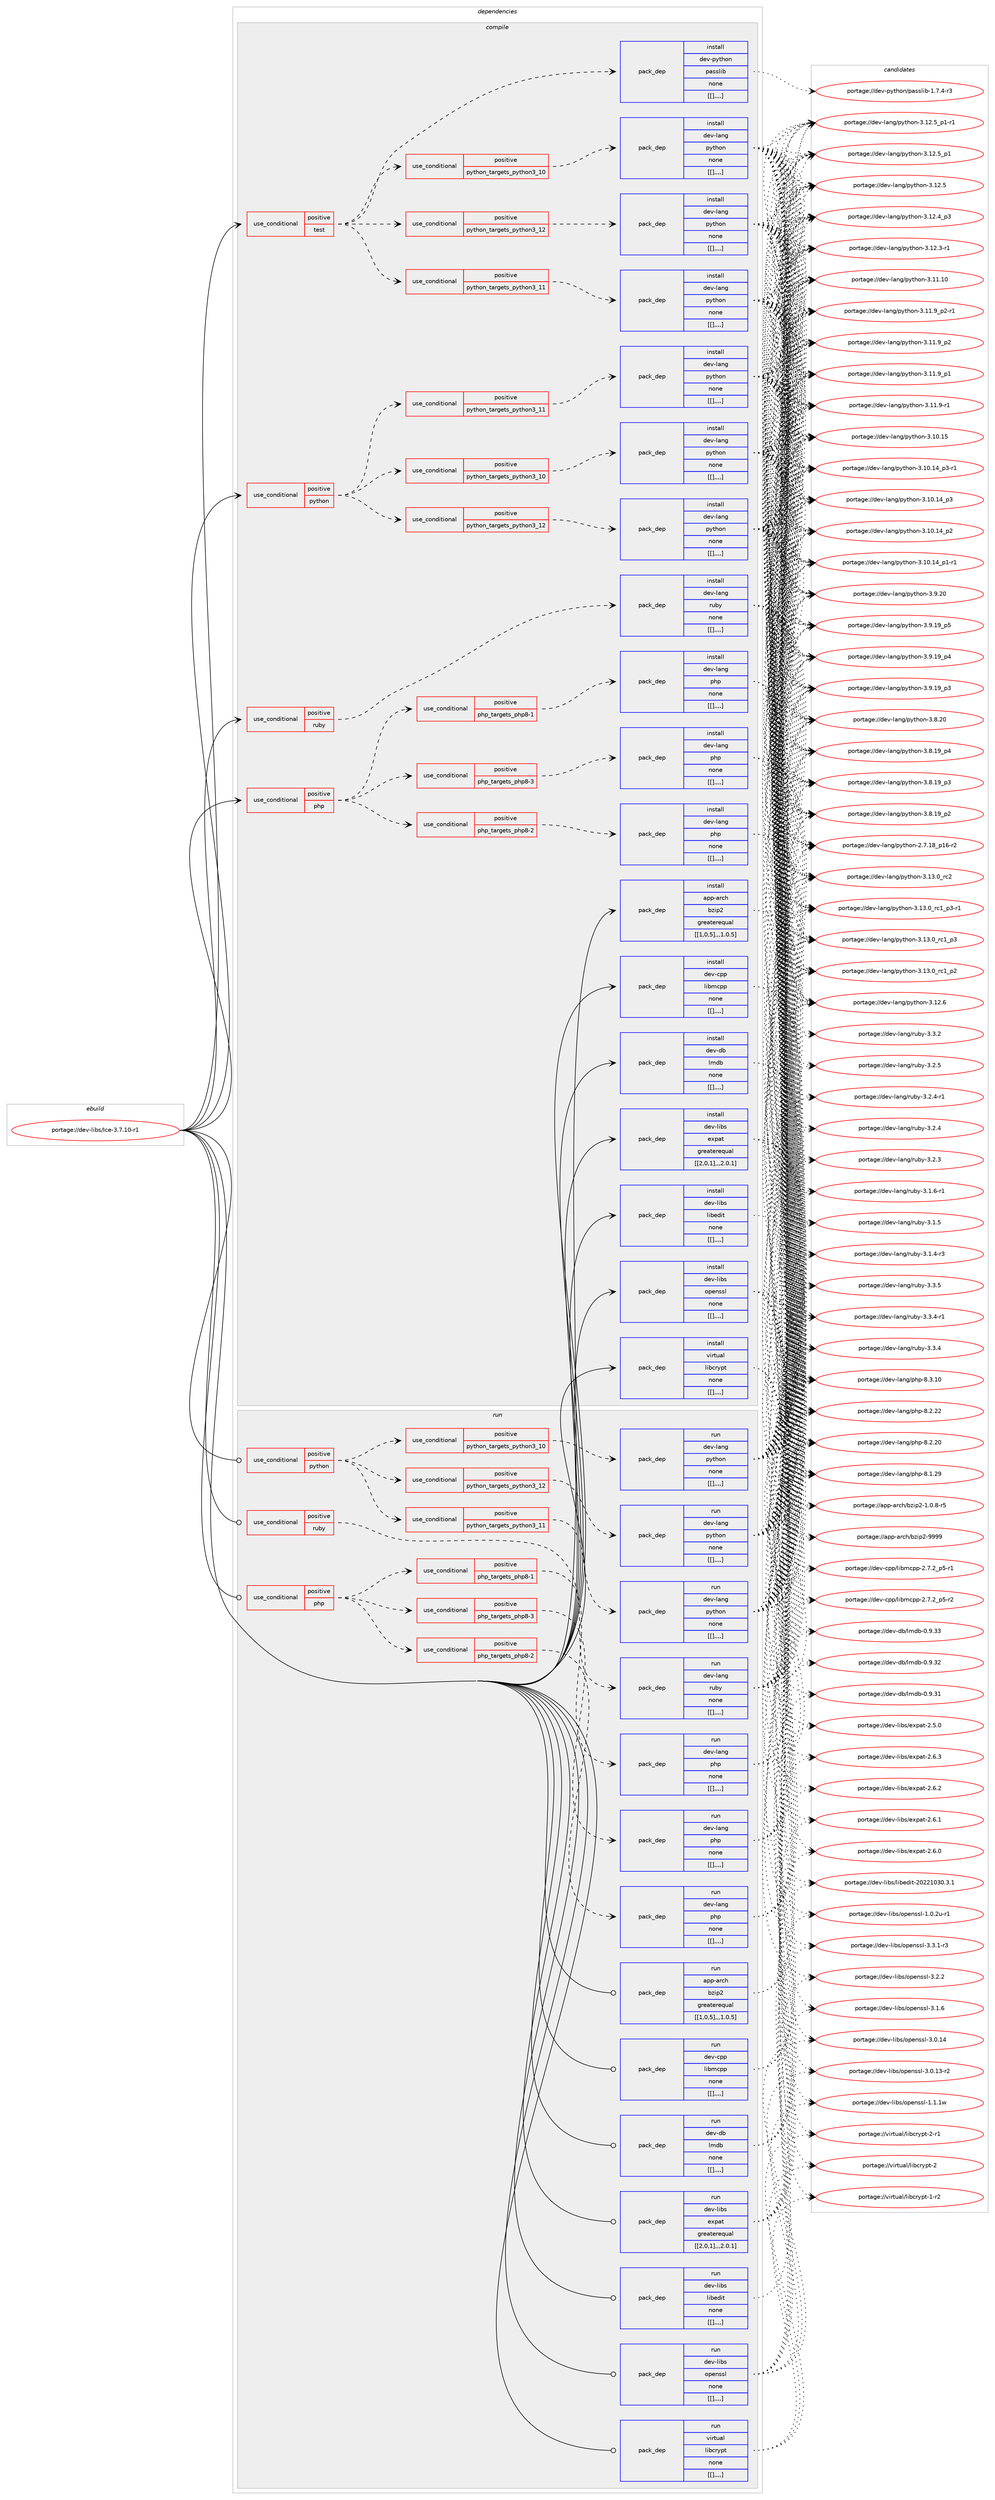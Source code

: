 digraph prolog {

# *************
# Graph options
# *************

newrank=true;
concentrate=true;
compound=true;
graph [rankdir=LR,fontname=Helvetica,fontsize=10,ranksep=1.5];#, ranksep=2.5, nodesep=0.2];
edge  [arrowhead=vee];
node  [fontname=Helvetica,fontsize=10];

# **********
# The ebuild
# **********

subgraph cluster_leftcol {
color=gray;
label=<<i>ebuild</i>>;
id [label="portage://dev-libs/Ice-3.7.10-r1", color=red, width=4, href="../dev-libs/Ice-3.7.10-r1.svg"];
}

# ****************
# The dependencies
# ****************

subgraph cluster_midcol {
color=gray;
label=<<i>dependencies</i>>;
subgraph cluster_compile {
fillcolor="#eeeeee";
style=filled;
label=<<i>compile</i>>;
subgraph cond25854 {
dependency106396 [label=<<TABLE BORDER="0" CELLBORDER="1" CELLSPACING="0" CELLPADDING="4"><TR><TD ROWSPAN="3" CELLPADDING="10">use_conditional</TD></TR><TR><TD>positive</TD></TR><TR><TD>php</TD></TR></TABLE>>, shape=none, color=red];
subgraph cond25855 {
dependency106397 [label=<<TABLE BORDER="0" CELLBORDER="1" CELLSPACING="0" CELLPADDING="4"><TR><TD ROWSPAN="3" CELLPADDING="10">use_conditional</TD></TR><TR><TD>positive</TD></TR><TR><TD>php_targets_php8-1</TD></TR></TABLE>>, shape=none, color=red];
subgraph pack79424 {
dependency106398 [label=<<TABLE BORDER="0" CELLBORDER="1" CELLSPACING="0" CELLPADDING="4" WIDTH="220"><TR><TD ROWSPAN="6" CELLPADDING="30">pack_dep</TD></TR><TR><TD WIDTH="110">install</TD></TR><TR><TD>dev-lang</TD></TR><TR><TD>php</TD></TR><TR><TD>none</TD></TR><TR><TD>[[],,,,]</TD></TR></TABLE>>, shape=none, color=blue];
}
dependency106397:e -> dependency106398:w [weight=20,style="dashed",arrowhead="vee"];
}
dependency106396:e -> dependency106397:w [weight=20,style="dashed",arrowhead="vee"];
subgraph cond25856 {
dependency106399 [label=<<TABLE BORDER="0" CELLBORDER="1" CELLSPACING="0" CELLPADDING="4"><TR><TD ROWSPAN="3" CELLPADDING="10">use_conditional</TD></TR><TR><TD>positive</TD></TR><TR><TD>php_targets_php8-2</TD></TR></TABLE>>, shape=none, color=red];
subgraph pack79425 {
dependency106400 [label=<<TABLE BORDER="0" CELLBORDER="1" CELLSPACING="0" CELLPADDING="4" WIDTH="220"><TR><TD ROWSPAN="6" CELLPADDING="30">pack_dep</TD></TR><TR><TD WIDTH="110">install</TD></TR><TR><TD>dev-lang</TD></TR><TR><TD>php</TD></TR><TR><TD>none</TD></TR><TR><TD>[[],,,,]</TD></TR></TABLE>>, shape=none, color=blue];
}
dependency106399:e -> dependency106400:w [weight=20,style="dashed",arrowhead="vee"];
}
dependency106396:e -> dependency106399:w [weight=20,style="dashed",arrowhead="vee"];
subgraph cond25857 {
dependency106401 [label=<<TABLE BORDER="0" CELLBORDER="1" CELLSPACING="0" CELLPADDING="4"><TR><TD ROWSPAN="3" CELLPADDING="10">use_conditional</TD></TR><TR><TD>positive</TD></TR><TR><TD>php_targets_php8-3</TD></TR></TABLE>>, shape=none, color=red];
subgraph pack79426 {
dependency106402 [label=<<TABLE BORDER="0" CELLBORDER="1" CELLSPACING="0" CELLPADDING="4" WIDTH="220"><TR><TD ROWSPAN="6" CELLPADDING="30">pack_dep</TD></TR><TR><TD WIDTH="110">install</TD></TR><TR><TD>dev-lang</TD></TR><TR><TD>php</TD></TR><TR><TD>none</TD></TR><TR><TD>[[],,,,]</TD></TR></TABLE>>, shape=none, color=blue];
}
dependency106401:e -> dependency106402:w [weight=20,style="dashed",arrowhead="vee"];
}
dependency106396:e -> dependency106401:w [weight=20,style="dashed",arrowhead="vee"];
}
id:e -> dependency106396:w [weight=20,style="solid",arrowhead="vee"];
subgraph cond25858 {
dependency106403 [label=<<TABLE BORDER="0" CELLBORDER="1" CELLSPACING="0" CELLPADDING="4"><TR><TD ROWSPAN="3" CELLPADDING="10">use_conditional</TD></TR><TR><TD>positive</TD></TR><TR><TD>python</TD></TR></TABLE>>, shape=none, color=red];
subgraph cond25859 {
dependency106404 [label=<<TABLE BORDER="0" CELLBORDER="1" CELLSPACING="0" CELLPADDING="4"><TR><TD ROWSPAN="3" CELLPADDING="10">use_conditional</TD></TR><TR><TD>positive</TD></TR><TR><TD>python_targets_python3_10</TD></TR></TABLE>>, shape=none, color=red];
subgraph pack79427 {
dependency106405 [label=<<TABLE BORDER="0" CELLBORDER="1" CELLSPACING="0" CELLPADDING="4" WIDTH="220"><TR><TD ROWSPAN="6" CELLPADDING="30">pack_dep</TD></TR><TR><TD WIDTH="110">install</TD></TR><TR><TD>dev-lang</TD></TR><TR><TD>python</TD></TR><TR><TD>none</TD></TR><TR><TD>[[],,,,]</TD></TR></TABLE>>, shape=none, color=blue];
}
dependency106404:e -> dependency106405:w [weight=20,style="dashed",arrowhead="vee"];
}
dependency106403:e -> dependency106404:w [weight=20,style="dashed",arrowhead="vee"];
subgraph cond25860 {
dependency106406 [label=<<TABLE BORDER="0" CELLBORDER="1" CELLSPACING="0" CELLPADDING="4"><TR><TD ROWSPAN="3" CELLPADDING="10">use_conditional</TD></TR><TR><TD>positive</TD></TR><TR><TD>python_targets_python3_11</TD></TR></TABLE>>, shape=none, color=red];
subgraph pack79428 {
dependency106407 [label=<<TABLE BORDER="0" CELLBORDER="1" CELLSPACING="0" CELLPADDING="4" WIDTH="220"><TR><TD ROWSPAN="6" CELLPADDING="30">pack_dep</TD></TR><TR><TD WIDTH="110">install</TD></TR><TR><TD>dev-lang</TD></TR><TR><TD>python</TD></TR><TR><TD>none</TD></TR><TR><TD>[[],,,,]</TD></TR></TABLE>>, shape=none, color=blue];
}
dependency106406:e -> dependency106407:w [weight=20,style="dashed",arrowhead="vee"];
}
dependency106403:e -> dependency106406:w [weight=20,style="dashed",arrowhead="vee"];
subgraph cond25861 {
dependency106408 [label=<<TABLE BORDER="0" CELLBORDER="1" CELLSPACING="0" CELLPADDING="4"><TR><TD ROWSPAN="3" CELLPADDING="10">use_conditional</TD></TR><TR><TD>positive</TD></TR><TR><TD>python_targets_python3_12</TD></TR></TABLE>>, shape=none, color=red];
subgraph pack79429 {
dependency106409 [label=<<TABLE BORDER="0" CELLBORDER="1" CELLSPACING="0" CELLPADDING="4" WIDTH="220"><TR><TD ROWSPAN="6" CELLPADDING="30">pack_dep</TD></TR><TR><TD WIDTH="110">install</TD></TR><TR><TD>dev-lang</TD></TR><TR><TD>python</TD></TR><TR><TD>none</TD></TR><TR><TD>[[],,,,]</TD></TR></TABLE>>, shape=none, color=blue];
}
dependency106408:e -> dependency106409:w [weight=20,style="dashed",arrowhead="vee"];
}
dependency106403:e -> dependency106408:w [weight=20,style="dashed",arrowhead="vee"];
}
id:e -> dependency106403:w [weight=20,style="solid",arrowhead="vee"];
subgraph cond25862 {
dependency106410 [label=<<TABLE BORDER="0" CELLBORDER="1" CELLSPACING="0" CELLPADDING="4"><TR><TD ROWSPAN="3" CELLPADDING="10">use_conditional</TD></TR><TR><TD>positive</TD></TR><TR><TD>ruby</TD></TR></TABLE>>, shape=none, color=red];
subgraph pack79430 {
dependency106411 [label=<<TABLE BORDER="0" CELLBORDER="1" CELLSPACING="0" CELLPADDING="4" WIDTH="220"><TR><TD ROWSPAN="6" CELLPADDING="30">pack_dep</TD></TR><TR><TD WIDTH="110">install</TD></TR><TR><TD>dev-lang</TD></TR><TR><TD>ruby</TD></TR><TR><TD>none</TD></TR><TR><TD>[[],,,,]</TD></TR></TABLE>>, shape=none, color=blue];
}
dependency106410:e -> dependency106411:w [weight=20,style="dashed",arrowhead="vee"];
}
id:e -> dependency106410:w [weight=20,style="solid",arrowhead="vee"];
subgraph cond25863 {
dependency106412 [label=<<TABLE BORDER="0" CELLBORDER="1" CELLSPACING="0" CELLPADDING="4"><TR><TD ROWSPAN="3" CELLPADDING="10">use_conditional</TD></TR><TR><TD>positive</TD></TR><TR><TD>test</TD></TR></TABLE>>, shape=none, color=red];
subgraph cond25864 {
dependency106413 [label=<<TABLE BORDER="0" CELLBORDER="1" CELLSPACING="0" CELLPADDING="4"><TR><TD ROWSPAN="3" CELLPADDING="10">use_conditional</TD></TR><TR><TD>positive</TD></TR><TR><TD>python_targets_python3_10</TD></TR></TABLE>>, shape=none, color=red];
subgraph pack79431 {
dependency106414 [label=<<TABLE BORDER="0" CELLBORDER="1" CELLSPACING="0" CELLPADDING="4" WIDTH="220"><TR><TD ROWSPAN="6" CELLPADDING="30">pack_dep</TD></TR><TR><TD WIDTH="110">install</TD></TR><TR><TD>dev-lang</TD></TR><TR><TD>python</TD></TR><TR><TD>none</TD></TR><TR><TD>[[],,,,]</TD></TR></TABLE>>, shape=none, color=blue];
}
dependency106413:e -> dependency106414:w [weight=20,style="dashed",arrowhead="vee"];
}
dependency106412:e -> dependency106413:w [weight=20,style="dashed",arrowhead="vee"];
subgraph cond25865 {
dependency106415 [label=<<TABLE BORDER="0" CELLBORDER="1" CELLSPACING="0" CELLPADDING="4"><TR><TD ROWSPAN="3" CELLPADDING="10">use_conditional</TD></TR><TR><TD>positive</TD></TR><TR><TD>python_targets_python3_11</TD></TR></TABLE>>, shape=none, color=red];
subgraph pack79432 {
dependency106416 [label=<<TABLE BORDER="0" CELLBORDER="1" CELLSPACING="0" CELLPADDING="4" WIDTH="220"><TR><TD ROWSPAN="6" CELLPADDING="30">pack_dep</TD></TR><TR><TD WIDTH="110">install</TD></TR><TR><TD>dev-lang</TD></TR><TR><TD>python</TD></TR><TR><TD>none</TD></TR><TR><TD>[[],,,,]</TD></TR></TABLE>>, shape=none, color=blue];
}
dependency106415:e -> dependency106416:w [weight=20,style="dashed",arrowhead="vee"];
}
dependency106412:e -> dependency106415:w [weight=20,style="dashed",arrowhead="vee"];
subgraph cond25866 {
dependency106417 [label=<<TABLE BORDER="0" CELLBORDER="1" CELLSPACING="0" CELLPADDING="4"><TR><TD ROWSPAN="3" CELLPADDING="10">use_conditional</TD></TR><TR><TD>positive</TD></TR><TR><TD>python_targets_python3_12</TD></TR></TABLE>>, shape=none, color=red];
subgraph pack79433 {
dependency106418 [label=<<TABLE BORDER="0" CELLBORDER="1" CELLSPACING="0" CELLPADDING="4" WIDTH="220"><TR><TD ROWSPAN="6" CELLPADDING="30">pack_dep</TD></TR><TR><TD WIDTH="110">install</TD></TR><TR><TD>dev-lang</TD></TR><TR><TD>python</TD></TR><TR><TD>none</TD></TR><TR><TD>[[],,,,]</TD></TR></TABLE>>, shape=none, color=blue];
}
dependency106417:e -> dependency106418:w [weight=20,style="dashed",arrowhead="vee"];
}
dependency106412:e -> dependency106417:w [weight=20,style="dashed",arrowhead="vee"];
subgraph pack79434 {
dependency106419 [label=<<TABLE BORDER="0" CELLBORDER="1" CELLSPACING="0" CELLPADDING="4" WIDTH="220"><TR><TD ROWSPAN="6" CELLPADDING="30">pack_dep</TD></TR><TR><TD WIDTH="110">install</TD></TR><TR><TD>dev-python</TD></TR><TR><TD>passlib</TD></TR><TR><TD>none</TD></TR><TR><TD>[[],,,,]</TD></TR></TABLE>>, shape=none, color=blue];
}
dependency106412:e -> dependency106419:w [weight=20,style="dashed",arrowhead="vee"];
}
id:e -> dependency106412:w [weight=20,style="solid",arrowhead="vee"];
subgraph pack79435 {
dependency106420 [label=<<TABLE BORDER="0" CELLBORDER="1" CELLSPACING="0" CELLPADDING="4" WIDTH="220"><TR><TD ROWSPAN="6" CELLPADDING="30">pack_dep</TD></TR><TR><TD WIDTH="110">install</TD></TR><TR><TD>app-arch</TD></TR><TR><TD>bzip2</TD></TR><TR><TD>greaterequal</TD></TR><TR><TD>[[1,0,5],,,1.0.5]</TD></TR></TABLE>>, shape=none, color=blue];
}
id:e -> dependency106420:w [weight=20,style="solid",arrowhead="vee"];
subgraph pack79436 {
dependency106421 [label=<<TABLE BORDER="0" CELLBORDER="1" CELLSPACING="0" CELLPADDING="4" WIDTH="220"><TR><TD ROWSPAN="6" CELLPADDING="30">pack_dep</TD></TR><TR><TD WIDTH="110">install</TD></TR><TR><TD>dev-cpp</TD></TR><TR><TD>libmcpp</TD></TR><TR><TD>none</TD></TR><TR><TD>[[],,,,]</TD></TR></TABLE>>, shape=none, color=blue];
}
id:e -> dependency106421:w [weight=20,style="solid",arrowhead="vee"];
subgraph pack79437 {
dependency106422 [label=<<TABLE BORDER="0" CELLBORDER="1" CELLSPACING="0" CELLPADDING="4" WIDTH="220"><TR><TD ROWSPAN="6" CELLPADDING="30">pack_dep</TD></TR><TR><TD WIDTH="110">install</TD></TR><TR><TD>dev-db</TD></TR><TR><TD>lmdb</TD></TR><TR><TD>none</TD></TR><TR><TD>[[],,,,]</TD></TR></TABLE>>, shape=none, color=blue];
}
id:e -> dependency106422:w [weight=20,style="solid",arrowhead="vee"];
subgraph pack79438 {
dependency106423 [label=<<TABLE BORDER="0" CELLBORDER="1" CELLSPACING="0" CELLPADDING="4" WIDTH="220"><TR><TD ROWSPAN="6" CELLPADDING="30">pack_dep</TD></TR><TR><TD WIDTH="110">install</TD></TR><TR><TD>dev-libs</TD></TR><TR><TD>expat</TD></TR><TR><TD>greaterequal</TD></TR><TR><TD>[[2,0,1],,,2.0.1]</TD></TR></TABLE>>, shape=none, color=blue];
}
id:e -> dependency106423:w [weight=20,style="solid",arrowhead="vee"];
subgraph pack79439 {
dependency106424 [label=<<TABLE BORDER="0" CELLBORDER="1" CELLSPACING="0" CELLPADDING="4" WIDTH="220"><TR><TD ROWSPAN="6" CELLPADDING="30">pack_dep</TD></TR><TR><TD WIDTH="110">install</TD></TR><TR><TD>dev-libs</TD></TR><TR><TD>libedit</TD></TR><TR><TD>none</TD></TR><TR><TD>[[],,,,]</TD></TR></TABLE>>, shape=none, color=blue];
}
id:e -> dependency106424:w [weight=20,style="solid",arrowhead="vee"];
subgraph pack79440 {
dependency106425 [label=<<TABLE BORDER="0" CELLBORDER="1" CELLSPACING="0" CELLPADDING="4" WIDTH="220"><TR><TD ROWSPAN="6" CELLPADDING="30">pack_dep</TD></TR><TR><TD WIDTH="110">install</TD></TR><TR><TD>dev-libs</TD></TR><TR><TD>openssl</TD></TR><TR><TD>none</TD></TR><TR><TD>[[],,,,]</TD></TR></TABLE>>, shape=none, color=blue];
}
id:e -> dependency106425:w [weight=20,style="solid",arrowhead="vee"];
subgraph pack79441 {
dependency106426 [label=<<TABLE BORDER="0" CELLBORDER="1" CELLSPACING="0" CELLPADDING="4" WIDTH="220"><TR><TD ROWSPAN="6" CELLPADDING="30">pack_dep</TD></TR><TR><TD WIDTH="110">install</TD></TR><TR><TD>virtual</TD></TR><TR><TD>libcrypt</TD></TR><TR><TD>none</TD></TR><TR><TD>[[],,,,]</TD></TR></TABLE>>, shape=none, color=blue];
}
id:e -> dependency106426:w [weight=20,style="solid",arrowhead="vee"];
}
subgraph cluster_compileandrun {
fillcolor="#eeeeee";
style=filled;
label=<<i>compile and run</i>>;
}
subgraph cluster_run {
fillcolor="#eeeeee";
style=filled;
label=<<i>run</i>>;
subgraph cond25867 {
dependency106427 [label=<<TABLE BORDER="0" CELLBORDER="1" CELLSPACING="0" CELLPADDING="4"><TR><TD ROWSPAN="3" CELLPADDING="10">use_conditional</TD></TR><TR><TD>positive</TD></TR><TR><TD>php</TD></TR></TABLE>>, shape=none, color=red];
subgraph cond25868 {
dependency106428 [label=<<TABLE BORDER="0" CELLBORDER="1" CELLSPACING="0" CELLPADDING="4"><TR><TD ROWSPAN="3" CELLPADDING="10">use_conditional</TD></TR><TR><TD>positive</TD></TR><TR><TD>php_targets_php8-1</TD></TR></TABLE>>, shape=none, color=red];
subgraph pack79442 {
dependency106429 [label=<<TABLE BORDER="0" CELLBORDER="1" CELLSPACING="0" CELLPADDING="4" WIDTH="220"><TR><TD ROWSPAN="6" CELLPADDING="30">pack_dep</TD></TR><TR><TD WIDTH="110">run</TD></TR><TR><TD>dev-lang</TD></TR><TR><TD>php</TD></TR><TR><TD>none</TD></TR><TR><TD>[[],,,,]</TD></TR></TABLE>>, shape=none, color=blue];
}
dependency106428:e -> dependency106429:w [weight=20,style="dashed",arrowhead="vee"];
}
dependency106427:e -> dependency106428:w [weight=20,style="dashed",arrowhead="vee"];
subgraph cond25869 {
dependency106430 [label=<<TABLE BORDER="0" CELLBORDER="1" CELLSPACING="0" CELLPADDING="4"><TR><TD ROWSPAN="3" CELLPADDING="10">use_conditional</TD></TR><TR><TD>positive</TD></TR><TR><TD>php_targets_php8-2</TD></TR></TABLE>>, shape=none, color=red];
subgraph pack79443 {
dependency106431 [label=<<TABLE BORDER="0" CELLBORDER="1" CELLSPACING="0" CELLPADDING="4" WIDTH="220"><TR><TD ROWSPAN="6" CELLPADDING="30">pack_dep</TD></TR><TR><TD WIDTH="110">run</TD></TR><TR><TD>dev-lang</TD></TR><TR><TD>php</TD></TR><TR><TD>none</TD></TR><TR><TD>[[],,,,]</TD></TR></TABLE>>, shape=none, color=blue];
}
dependency106430:e -> dependency106431:w [weight=20,style="dashed",arrowhead="vee"];
}
dependency106427:e -> dependency106430:w [weight=20,style="dashed",arrowhead="vee"];
subgraph cond25870 {
dependency106432 [label=<<TABLE BORDER="0" CELLBORDER="1" CELLSPACING="0" CELLPADDING="4"><TR><TD ROWSPAN="3" CELLPADDING="10">use_conditional</TD></TR><TR><TD>positive</TD></TR><TR><TD>php_targets_php8-3</TD></TR></TABLE>>, shape=none, color=red];
subgraph pack79444 {
dependency106433 [label=<<TABLE BORDER="0" CELLBORDER="1" CELLSPACING="0" CELLPADDING="4" WIDTH="220"><TR><TD ROWSPAN="6" CELLPADDING="30">pack_dep</TD></TR><TR><TD WIDTH="110">run</TD></TR><TR><TD>dev-lang</TD></TR><TR><TD>php</TD></TR><TR><TD>none</TD></TR><TR><TD>[[],,,,]</TD></TR></TABLE>>, shape=none, color=blue];
}
dependency106432:e -> dependency106433:w [weight=20,style="dashed",arrowhead="vee"];
}
dependency106427:e -> dependency106432:w [weight=20,style="dashed",arrowhead="vee"];
}
id:e -> dependency106427:w [weight=20,style="solid",arrowhead="odot"];
subgraph cond25871 {
dependency106434 [label=<<TABLE BORDER="0" CELLBORDER="1" CELLSPACING="0" CELLPADDING="4"><TR><TD ROWSPAN="3" CELLPADDING="10">use_conditional</TD></TR><TR><TD>positive</TD></TR><TR><TD>python</TD></TR></TABLE>>, shape=none, color=red];
subgraph cond25872 {
dependency106435 [label=<<TABLE BORDER="0" CELLBORDER="1" CELLSPACING="0" CELLPADDING="4"><TR><TD ROWSPAN="3" CELLPADDING="10">use_conditional</TD></TR><TR><TD>positive</TD></TR><TR><TD>python_targets_python3_10</TD></TR></TABLE>>, shape=none, color=red];
subgraph pack79445 {
dependency106436 [label=<<TABLE BORDER="0" CELLBORDER="1" CELLSPACING="0" CELLPADDING="4" WIDTH="220"><TR><TD ROWSPAN="6" CELLPADDING="30">pack_dep</TD></TR><TR><TD WIDTH="110">run</TD></TR><TR><TD>dev-lang</TD></TR><TR><TD>python</TD></TR><TR><TD>none</TD></TR><TR><TD>[[],,,,]</TD></TR></TABLE>>, shape=none, color=blue];
}
dependency106435:e -> dependency106436:w [weight=20,style="dashed",arrowhead="vee"];
}
dependency106434:e -> dependency106435:w [weight=20,style="dashed",arrowhead="vee"];
subgraph cond25873 {
dependency106437 [label=<<TABLE BORDER="0" CELLBORDER="1" CELLSPACING="0" CELLPADDING="4"><TR><TD ROWSPAN="3" CELLPADDING="10">use_conditional</TD></TR><TR><TD>positive</TD></TR><TR><TD>python_targets_python3_11</TD></TR></TABLE>>, shape=none, color=red];
subgraph pack79446 {
dependency106438 [label=<<TABLE BORDER="0" CELLBORDER="1" CELLSPACING="0" CELLPADDING="4" WIDTH="220"><TR><TD ROWSPAN="6" CELLPADDING="30">pack_dep</TD></TR><TR><TD WIDTH="110">run</TD></TR><TR><TD>dev-lang</TD></TR><TR><TD>python</TD></TR><TR><TD>none</TD></TR><TR><TD>[[],,,,]</TD></TR></TABLE>>, shape=none, color=blue];
}
dependency106437:e -> dependency106438:w [weight=20,style="dashed",arrowhead="vee"];
}
dependency106434:e -> dependency106437:w [weight=20,style="dashed",arrowhead="vee"];
subgraph cond25874 {
dependency106439 [label=<<TABLE BORDER="0" CELLBORDER="1" CELLSPACING="0" CELLPADDING="4"><TR><TD ROWSPAN="3" CELLPADDING="10">use_conditional</TD></TR><TR><TD>positive</TD></TR><TR><TD>python_targets_python3_12</TD></TR></TABLE>>, shape=none, color=red];
subgraph pack79447 {
dependency106440 [label=<<TABLE BORDER="0" CELLBORDER="1" CELLSPACING="0" CELLPADDING="4" WIDTH="220"><TR><TD ROWSPAN="6" CELLPADDING="30">pack_dep</TD></TR><TR><TD WIDTH="110">run</TD></TR><TR><TD>dev-lang</TD></TR><TR><TD>python</TD></TR><TR><TD>none</TD></TR><TR><TD>[[],,,,]</TD></TR></TABLE>>, shape=none, color=blue];
}
dependency106439:e -> dependency106440:w [weight=20,style="dashed",arrowhead="vee"];
}
dependency106434:e -> dependency106439:w [weight=20,style="dashed",arrowhead="vee"];
}
id:e -> dependency106434:w [weight=20,style="solid",arrowhead="odot"];
subgraph cond25875 {
dependency106441 [label=<<TABLE BORDER="0" CELLBORDER="1" CELLSPACING="0" CELLPADDING="4"><TR><TD ROWSPAN="3" CELLPADDING="10">use_conditional</TD></TR><TR><TD>positive</TD></TR><TR><TD>ruby</TD></TR></TABLE>>, shape=none, color=red];
subgraph pack79448 {
dependency106442 [label=<<TABLE BORDER="0" CELLBORDER="1" CELLSPACING="0" CELLPADDING="4" WIDTH="220"><TR><TD ROWSPAN="6" CELLPADDING="30">pack_dep</TD></TR><TR><TD WIDTH="110">run</TD></TR><TR><TD>dev-lang</TD></TR><TR><TD>ruby</TD></TR><TR><TD>none</TD></TR><TR><TD>[[],,,,]</TD></TR></TABLE>>, shape=none, color=blue];
}
dependency106441:e -> dependency106442:w [weight=20,style="dashed",arrowhead="vee"];
}
id:e -> dependency106441:w [weight=20,style="solid",arrowhead="odot"];
subgraph pack79449 {
dependency106443 [label=<<TABLE BORDER="0" CELLBORDER="1" CELLSPACING="0" CELLPADDING="4" WIDTH="220"><TR><TD ROWSPAN="6" CELLPADDING="30">pack_dep</TD></TR><TR><TD WIDTH="110">run</TD></TR><TR><TD>app-arch</TD></TR><TR><TD>bzip2</TD></TR><TR><TD>greaterequal</TD></TR><TR><TD>[[1,0,5],,,1.0.5]</TD></TR></TABLE>>, shape=none, color=blue];
}
id:e -> dependency106443:w [weight=20,style="solid",arrowhead="odot"];
subgraph pack79450 {
dependency106444 [label=<<TABLE BORDER="0" CELLBORDER="1" CELLSPACING="0" CELLPADDING="4" WIDTH="220"><TR><TD ROWSPAN="6" CELLPADDING="30">pack_dep</TD></TR><TR><TD WIDTH="110">run</TD></TR><TR><TD>dev-cpp</TD></TR><TR><TD>libmcpp</TD></TR><TR><TD>none</TD></TR><TR><TD>[[],,,,]</TD></TR></TABLE>>, shape=none, color=blue];
}
id:e -> dependency106444:w [weight=20,style="solid",arrowhead="odot"];
subgraph pack79451 {
dependency106445 [label=<<TABLE BORDER="0" CELLBORDER="1" CELLSPACING="0" CELLPADDING="4" WIDTH="220"><TR><TD ROWSPAN="6" CELLPADDING="30">pack_dep</TD></TR><TR><TD WIDTH="110">run</TD></TR><TR><TD>dev-db</TD></TR><TR><TD>lmdb</TD></TR><TR><TD>none</TD></TR><TR><TD>[[],,,,]</TD></TR></TABLE>>, shape=none, color=blue];
}
id:e -> dependency106445:w [weight=20,style="solid",arrowhead="odot"];
subgraph pack79452 {
dependency106446 [label=<<TABLE BORDER="0" CELLBORDER="1" CELLSPACING="0" CELLPADDING="4" WIDTH="220"><TR><TD ROWSPAN="6" CELLPADDING="30">pack_dep</TD></TR><TR><TD WIDTH="110">run</TD></TR><TR><TD>dev-libs</TD></TR><TR><TD>expat</TD></TR><TR><TD>greaterequal</TD></TR><TR><TD>[[2,0,1],,,2.0.1]</TD></TR></TABLE>>, shape=none, color=blue];
}
id:e -> dependency106446:w [weight=20,style="solid",arrowhead="odot"];
subgraph pack79453 {
dependency106447 [label=<<TABLE BORDER="0" CELLBORDER="1" CELLSPACING="0" CELLPADDING="4" WIDTH="220"><TR><TD ROWSPAN="6" CELLPADDING="30">pack_dep</TD></TR><TR><TD WIDTH="110">run</TD></TR><TR><TD>dev-libs</TD></TR><TR><TD>libedit</TD></TR><TR><TD>none</TD></TR><TR><TD>[[],,,,]</TD></TR></TABLE>>, shape=none, color=blue];
}
id:e -> dependency106447:w [weight=20,style="solid",arrowhead="odot"];
subgraph pack79454 {
dependency106448 [label=<<TABLE BORDER="0" CELLBORDER="1" CELLSPACING="0" CELLPADDING="4" WIDTH="220"><TR><TD ROWSPAN="6" CELLPADDING="30">pack_dep</TD></TR><TR><TD WIDTH="110">run</TD></TR><TR><TD>dev-libs</TD></TR><TR><TD>openssl</TD></TR><TR><TD>none</TD></TR><TR><TD>[[],,,,]</TD></TR></TABLE>>, shape=none, color=blue];
}
id:e -> dependency106448:w [weight=20,style="solid",arrowhead="odot"];
subgraph pack79455 {
dependency106449 [label=<<TABLE BORDER="0" CELLBORDER="1" CELLSPACING="0" CELLPADDING="4" WIDTH="220"><TR><TD ROWSPAN="6" CELLPADDING="30">pack_dep</TD></TR><TR><TD WIDTH="110">run</TD></TR><TR><TD>virtual</TD></TR><TR><TD>libcrypt</TD></TR><TR><TD>none</TD></TR><TR><TD>[[],,,,]</TD></TR></TABLE>>, shape=none, color=blue];
}
id:e -> dependency106449:w [weight=20,style="solid",arrowhead="odot"];
}
}

# **************
# The candidates
# **************

subgraph cluster_choices {
rank=same;
color=gray;
label=<<i>candidates</i>>;

subgraph choice79424 {
color=black;
nodesep=1;
choice10010111845108971101034711210411245564651464948 [label="portage://dev-lang/php-8.3.10", color=red, width=4,href="../dev-lang/php-8.3.10.svg"];
choice10010111845108971101034711210411245564650465050 [label="portage://dev-lang/php-8.2.22", color=red, width=4,href="../dev-lang/php-8.2.22.svg"];
choice10010111845108971101034711210411245564650465048 [label="portage://dev-lang/php-8.2.20", color=red, width=4,href="../dev-lang/php-8.2.20.svg"];
choice10010111845108971101034711210411245564649465057 [label="portage://dev-lang/php-8.1.29", color=red, width=4,href="../dev-lang/php-8.1.29.svg"];
dependency106398:e -> choice10010111845108971101034711210411245564651464948:w [style=dotted,weight="100"];
dependency106398:e -> choice10010111845108971101034711210411245564650465050:w [style=dotted,weight="100"];
dependency106398:e -> choice10010111845108971101034711210411245564650465048:w [style=dotted,weight="100"];
dependency106398:e -> choice10010111845108971101034711210411245564649465057:w [style=dotted,weight="100"];
}
subgraph choice79425 {
color=black;
nodesep=1;
choice10010111845108971101034711210411245564651464948 [label="portage://dev-lang/php-8.3.10", color=red, width=4,href="../dev-lang/php-8.3.10.svg"];
choice10010111845108971101034711210411245564650465050 [label="portage://dev-lang/php-8.2.22", color=red, width=4,href="../dev-lang/php-8.2.22.svg"];
choice10010111845108971101034711210411245564650465048 [label="portage://dev-lang/php-8.2.20", color=red, width=4,href="../dev-lang/php-8.2.20.svg"];
choice10010111845108971101034711210411245564649465057 [label="portage://dev-lang/php-8.1.29", color=red, width=4,href="../dev-lang/php-8.1.29.svg"];
dependency106400:e -> choice10010111845108971101034711210411245564651464948:w [style=dotted,weight="100"];
dependency106400:e -> choice10010111845108971101034711210411245564650465050:w [style=dotted,weight="100"];
dependency106400:e -> choice10010111845108971101034711210411245564650465048:w [style=dotted,weight="100"];
dependency106400:e -> choice10010111845108971101034711210411245564649465057:w [style=dotted,weight="100"];
}
subgraph choice79426 {
color=black;
nodesep=1;
choice10010111845108971101034711210411245564651464948 [label="portage://dev-lang/php-8.3.10", color=red, width=4,href="../dev-lang/php-8.3.10.svg"];
choice10010111845108971101034711210411245564650465050 [label="portage://dev-lang/php-8.2.22", color=red, width=4,href="../dev-lang/php-8.2.22.svg"];
choice10010111845108971101034711210411245564650465048 [label="portage://dev-lang/php-8.2.20", color=red, width=4,href="../dev-lang/php-8.2.20.svg"];
choice10010111845108971101034711210411245564649465057 [label="portage://dev-lang/php-8.1.29", color=red, width=4,href="../dev-lang/php-8.1.29.svg"];
dependency106402:e -> choice10010111845108971101034711210411245564651464948:w [style=dotted,weight="100"];
dependency106402:e -> choice10010111845108971101034711210411245564650465050:w [style=dotted,weight="100"];
dependency106402:e -> choice10010111845108971101034711210411245564650465048:w [style=dotted,weight="100"];
dependency106402:e -> choice10010111845108971101034711210411245564649465057:w [style=dotted,weight="100"];
}
subgraph choice79427 {
color=black;
nodesep=1;
choice10010111845108971101034711212111610411111045514649514648951149950 [label="portage://dev-lang/python-3.13.0_rc2", color=red, width=4,href="../dev-lang/python-3.13.0_rc2.svg"];
choice1001011184510897110103471121211161041111104551464951464895114994995112514511449 [label="portage://dev-lang/python-3.13.0_rc1_p3-r1", color=red, width=4,href="../dev-lang/python-3.13.0_rc1_p3-r1.svg"];
choice100101118451089711010347112121116104111110455146495146489511499499511251 [label="portage://dev-lang/python-3.13.0_rc1_p3", color=red, width=4,href="../dev-lang/python-3.13.0_rc1_p3.svg"];
choice100101118451089711010347112121116104111110455146495146489511499499511250 [label="portage://dev-lang/python-3.13.0_rc1_p2", color=red, width=4,href="../dev-lang/python-3.13.0_rc1_p2.svg"];
choice10010111845108971101034711212111610411111045514649504654 [label="portage://dev-lang/python-3.12.6", color=red, width=4,href="../dev-lang/python-3.12.6.svg"];
choice1001011184510897110103471121211161041111104551464950465395112494511449 [label="portage://dev-lang/python-3.12.5_p1-r1", color=red, width=4,href="../dev-lang/python-3.12.5_p1-r1.svg"];
choice100101118451089711010347112121116104111110455146495046539511249 [label="portage://dev-lang/python-3.12.5_p1", color=red, width=4,href="../dev-lang/python-3.12.5_p1.svg"];
choice10010111845108971101034711212111610411111045514649504653 [label="portage://dev-lang/python-3.12.5", color=red, width=4,href="../dev-lang/python-3.12.5.svg"];
choice100101118451089711010347112121116104111110455146495046529511251 [label="portage://dev-lang/python-3.12.4_p3", color=red, width=4,href="../dev-lang/python-3.12.4_p3.svg"];
choice100101118451089711010347112121116104111110455146495046514511449 [label="portage://dev-lang/python-3.12.3-r1", color=red, width=4,href="../dev-lang/python-3.12.3-r1.svg"];
choice1001011184510897110103471121211161041111104551464949464948 [label="portage://dev-lang/python-3.11.10", color=red, width=4,href="../dev-lang/python-3.11.10.svg"];
choice1001011184510897110103471121211161041111104551464949465795112504511449 [label="portage://dev-lang/python-3.11.9_p2-r1", color=red, width=4,href="../dev-lang/python-3.11.9_p2-r1.svg"];
choice100101118451089711010347112121116104111110455146494946579511250 [label="portage://dev-lang/python-3.11.9_p2", color=red, width=4,href="../dev-lang/python-3.11.9_p2.svg"];
choice100101118451089711010347112121116104111110455146494946579511249 [label="portage://dev-lang/python-3.11.9_p1", color=red, width=4,href="../dev-lang/python-3.11.9_p1.svg"];
choice100101118451089711010347112121116104111110455146494946574511449 [label="portage://dev-lang/python-3.11.9-r1", color=red, width=4,href="../dev-lang/python-3.11.9-r1.svg"];
choice1001011184510897110103471121211161041111104551464948464953 [label="portage://dev-lang/python-3.10.15", color=red, width=4,href="../dev-lang/python-3.10.15.svg"];
choice100101118451089711010347112121116104111110455146494846495295112514511449 [label="portage://dev-lang/python-3.10.14_p3-r1", color=red, width=4,href="../dev-lang/python-3.10.14_p3-r1.svg"];
choice10010111845108971101034711212111610411111045514649484649529511251 [label="portage://dev-lang/python-3.10.14_p3", color=red, width=4,href="../dev-lang/python-3.10.14_p3.svg"];
choice10010111845108971101034711212111610411111045514649484649529511250 [label="portage://dev-lang/python-3.10.14_p2", color=red, width=4,href="../dev-lang/python-3.10.14_p2.svg"];
choice100101118451089711010347112121116104111110455146494846495295112494511449 [label="portage://dev-lang/python-3.10.14_p1-r1", color=red, width=4,href="../dev-lang/python-3.10.14_p1-r1.svg"];
choice10010111845108971101034711212111610411111045514657465048 [label="portage://dev-lang/python-3.9.20", color=red, width=4,href="../dev-lang/python-3.9.20.svg"];
choice100101118451089711010347112121116104111110455146574649579511253 [label="portage://dev-lang/python-3.9.19_p5", color=red, width=4,href="../dev-lang/python-3.9.19_p5.svg"];
choice100101118451089711010347112121116104111110455146574649579511252 [label="portage://dev-lang/python-3.9.19_p4", color=red, width=4,href="../dev-lang/python-3.9.19_p4.svg"];
choice100101118451089711010347112121116104111110455146574649579511251 [label="portage://dev-lang/python-3.9.19_p3", color=red, width=4,href="../dev-lang/python-3.9.19_p3.svg"];
choice10010111845108971101034711212111610411111045514656465048 [label="portage://dev-lang/python-3.8.20", color=red, width=4,href="../dev-lang/python-3.8.20.svg"];
choice100101118451089711010347112121116104111110455146564649579511252 [label="portage://dev-lang/python-3.8.19_p4", color=red, width=4,href="../dev-lang/python-3.8.19_p4.svg"];
choice100101118451089711010347112121116104111110455146564649579511251 [label="portage://dev-lang/python-3.8.19_p3", color=red, width=4,href="../dev-lang/python-3.8.19_p3.svg"];
choice100101118451089711010347112121116104111110455146564649579511250 [label="portage://dev-lang/python-3.8.19_p2", color=red, width=4,href="../dev-lang/python-3.8.19_p2.svg"];
choice100101118451089711010347112121116104111110455046554649569511249544511450 [label="portage://dev-lang/python-2.7.18_p16-r2", color=red, width=4,href="../dev-lang/python-2.7.18_p16-r2.svg"];
dependency106405:e -> choice10010111845108971101034711212111610411111045514649514648951149950:w [style=dotted,weight="100"];
dependency106405:e -> choice1001011184510897110103471121211161041111104551464951464895114994995112514511449:w [style=dotted,weight="100"];
dependency106405:e -> choice100101118451089711010347112121116104111110455146495146489511499499511251:w [style=dotted,weight="100"];
dependency106405:e -> choice100101118451089711010347112121116104111110455146495146489511499499511250:w [style=dotted,weight="100"];
dependency106405:e -> choice10010111845108971101034711212111610411111045514649504654:w [style=dotted,weight="100"];
dependency106405:e -> choice1001011184510897110103471121211161041111104551464950465395112494511449:w [style=dotted,weight="100"];
dependency106405:e -> choice100101118451089711010347112121116104111110455146495046539511249:w [style=dotted,weight="100"];
dependency106405:e -> choice10010111845108971101034711212111610411111045514649504653:w [style=dotted,weight="100"];
dependency106405:e -> choice100101118451089711010347112121116104111110455146495046529511251:w [style=dotted,weight="100"];
dependency106405:e -> choice100101118451089711010347112121116104111110455146495046514511449:w [style=dotted,weight="100"];
dependency106405:e -> choice1001011184510897110103471121211161041111104551464949464948:w [style=dotted,weight="100"];
dependency106405:e -> choice1001011184510897110103471121211161041111104551464949465795112504511449:w [style=dotted,weight="100"];
dependency106405:e -> choice100101118451089711010347112121116104111110455146494946579511250:w [style=dotted,weight="100"];
dependency106405:e -> choice100101118451089711010347112121116104111110455146494946579511249:w [style=dotted,weight="100"];
dependency106405:e -> choice100101118451089711010347112121116104111110455146494946574511449:w [style=dotted,weight="100"];
dependency106405:e -> choice1001011184510897110103471121211161041111104551464948464953:w [style=dotted,weight="100"];
dependency106405:e -> choice100101118451089711010347112121116104111110455146494846495295112514511449:w [style=dotted,weight="100"];
dependency106405:e -> choice10010111845108971101034711212111610411111045514649484649529511251:w [style=dotted,weight="100"];
dependency106405:e -> choice10010111845108971101034711212111610411111045514649484649529511250:w [style=dotted,weight="100"];
dependency106405:e -> choice100101118451089711010347112121116104111110455146494846495295112494511449:w [style=dotted,weight="100"];
dependency106405:e -> choice10010111845108971101034711212111610411111045514657465048:w [style=dotted,weight="100"];
dependency106405:e -> choice100101118451089711010347112121116104111110455146574649579511253:w [style=dotted,weight="100"];
dependency106405:e -> choice100101118451089711010347112121116104111110455146574649579511252:w [style=dotted,weight="100"];
dependency106405:e -> choice100101118451089711010347112121116104111110455146574649579511251:w [style=dotted,weight="100"];
dependency106405:e -> choice10010111845108971101034711212111610411111045514656465048:w [style=dotted,weight="100"];
dependency106405:e -> choice100101118451089711010347112121116104111110455146564649579511252:w [style=dotted,weight="100"];
dependency106405:e -> choice100101118451089711010347112121116104111110455146564649579511251:w [style=dotted,weight="100"];
dependency106405:e -> choice100101118451089711010347112121116104111110455146564649579511250:w [style=dotted,weight="100"];
dependency106405:e -> choice100101118451089711010347112121116104111110455046554649569511249544511450:w [style=dotted,weight="100"];
}
subgraph choice79428 {
color=black;
nodesep=1;
choice10010111845108971101034711212111610411111045514649514648951149950 [label="portage://dev-lang/python-3.13.0_rc2", color=red, width=4,href="../dev-lang/python-3.13.0_rc2.svg"];
choice1001011184510897110103471121211161041111104551464951464895114994995112514511449 [label="portage://dev-lang/python-3.13.0_rc1_p3-r1", color=red, width=4,href="../dev-lang/python-3.13.0_rc1_p3-r1.svg"];
choice100101118451089711010347112121116104111110455146495146489511499499511251 [label="portage://dev-lang/python-3.13.0_rc1_p3", color=red, width=4,href="../dev-lang/python-3.13.0_rc1_p3.svg"];
choice100101118451089711010347112121116104111110455146495146489511499499511250 [label="portage://dev-lang/python-3.13.0_rc1_p2", color=red, width=4,href="../dev-lang/python-3.13.0_rc1_p2.svg"];
choice10010111845108971101034711212111610411111045514649504654 [label="portage://dev-lang/python-3.12.6", color=red, width=4,href="../dev-lang/python-3.12.6.svg"];
choice1001011184510897110103471121211161041111104551464950465395112494511449 [label="portage://dev-lang/python-3.12.5_p1-r1", color=red, width=4,href="../dev-lang/python-3.12.5_p1-r1.svg"];
choice100101118451089711010347112121116104111110455146495046539511249 [label="portage://dev-lang/python-3.12.5_p1", color=red, width=4,href="../dev-lang/python-3.12.5_p1.svg"];
choice10010111845108971101034711212111610411111045514649504653 [label="portage://dev-lang/python-3.12.5", color=red, width=4,href="../dev-lang/python-3.12.5.svg"];
choice100101118451089711010347112121116104111110455146495046529511251 [label="portage://dev-lang/python-3.12.4_p3", color=red, width=4,href="../dev-lang/python-3.12.4_p3.svg"];
choice100101118451089711010347112121116104111110455146495046514511449 [label="portage://dev-lang/python-3.12.3-r1", color=red, width=4,href="../dev-lang/python-3.12.3-r1.svg"];
choice1001011184510897110103471121211161041111104551464949464948 [label="portage://dev-lang/python-3.11.10", color=red, width=4,href="../dev-lang/python-3.11.10.svg"];
choice1001011184510897110103471121211161041111104551464949465795112504511449 [label="portage://dev-lang/python-3.11.9_p2-r1", color=red, width=4,href="../dev-lang/python-3.11.9_p2-r1.svg"];
choice100101118451089711010347112121116104111110455146494946579511250 [label="portage://dev-lang/python-3.11.9_p2", color=red, width=4,href="../dev-lang/python-3.11.9_p2.svg"];
choice100101118451089711010347112121116104111110455146494946579511249 [label="portage://dev-lang/python-3.11.9_p1", color=red, width=4,href="../dev-lang/python-3.11.9_p1.svg"];
choice100101118451089711010347112121116104111110455146494946574511449 [label="portage://dev-lang/python-3.11.9-r1", color=red, width=4,href="../dev-lang/python-3.11.9-r1.svg"];
choice1001011184510897110103471121211161041111104551464948464953 [label="portage://dev-lang/python-3.10.15", color=red, width=4,href="../dev-lang/python-3.10.15.svg"];
choice100101118451089711010347112121116104111110455146494846495295112514511449 [label="portage://dev-lang/python-3.10.14_p3-r1", color=red, width=4,href="../dev-lang/python-3.10.14_p3-r1.svg"];
choice10010111845108971101034711212111610411111045514649484649529511251 [label="portage://dev-lang/python-3.10.14_p3", color=red, width=4,href="../dev-lang/python-3.10.14_p3.svg"];
choice10010111845108971101034711212111610411111045514649484649529511250 [label="portage://dev-lang/python-3.10.14_p2", color=red, width=4,href="../dev-lang/python-3.10.14_p2.svg"];
choice100101118451089711010347112121116104111110455146494846495295112494511449 [label="portage://dev-lang/python-3.10.14_p1-r1", color=red, width=4,href="../dev-lang/python-3.10.14_p1-r1.svg"];
choice10010111845108971101034711212111610411111045514657465048 [label="portage://dev-lang/python-3.9.20", color=red, width=4,href="../dev-lang/python-3.9.20.svg"];
choice100101118451089711010347112121116104111110455146574649579511253 [label="portage://dev-lang/python-3.9.19_p5", color=red, width=4,href="../dev-lang/python-3.9.19_p5.svg"];
choice100101118451089711010347112121116104111110455146574649579511252 [label="portage://dev-lang/python-3.9.19_p4", color=red, width=4,href="../dev-lang/python-3.9.19_p4.svg"];
choice100101118451089711010347112121116104111110455146574649579511251 [label="portage://dev-lang/python-3.9.19_p3", color=red, width=4,href="../dev-lang/python-3.9.19_p3.svg"];
choice10010111845108971101034711212111610411111045514656465048 [label="portage://dev-lang/python-3.8.20", color=red, width=4,href="../dev-lang/python-3.8.20.svg"];
choice100101118451089711010347112121116104111110455146564649579511252 [label="portage://dev-lang/python-3.8.19_p4", color=red, width=4,href="../dev-lang/python-3.8.19_p4.svg"];
choice100101118451089711010347112121116104111110455146564649579511251 [label="portage://dev-lang/python-3.8.19_p3", color=red, width=4,href="../dev-lang/python-3.8.19_p3.svg"];
choice100101118451089711010347112121116104111110455146564649579511250 [label="portage://dev-lang/python-3.8.19_p2", color=red, width=4,href="../dev-lang/python-3.8.19_p2.svg"];
choice100101118451089711010347112121116104111110455046554649569511249544511450 [label="portage://dev-lang/python-2.7.18_p16-r2", color=red, width=4,href="../dev-lang/python-2.7.18_p16-r2.svg"];
dependency106407:e -> choice10010111845108971101034711212111610411111045514649514648951149950:w [style=dotted,weight="100"];
dependency106407:e -> choice1001011184510897110103471121211161041111104551464951464895114994995112514511449:w [style=dotted,weight="100"];
dependency106407:e -> choice100101118451089711010347112121116104111110455146495146489511499499511251:w [style=dotted,weight="100"];
dependency106407:e -> choice100101118451089711010347112121116104111110455146495146489511499499511250:w [style=dotted,weight="100"];
dependency106407:e -> choice10010111845108971101034711212111610411111045514649504654:w [style=dotted,weight="100"];
dependency106407:e -> choice1001011184510897110103471121211161041111104551464950465395112494511449:w [style=dotted,weight="100"];
dependency106407:e -> choice100101118451089711010347112121116104111110455146495046539511249:w [style=dotted,weight="100"];
dependency106407:e -> choice10010111845108971101034711212111610411111045514649504653:w [style=dotted,weight="100"];
dependency106407:e -> choice100101118451089711010347112121116104111110455146495046529511251:w [style=dotted,weight="100"];
dependency106407:e -> choice100101118451089711010347112121116104111110455146495046514511449:w [style=dotted,weight="100"];
dependency106407:e -> choice1001011184510897110103471121211161041111104551464949464948:w [style=dotted,weight="100"];
dependency106407:e -> choice1001011184510897110103471121211161041111104551464949465795112504511449:w [style=dotted,weight="100"];
dependency106407:e -> choice100101118451089711010347112121116104111110455146494946579511250:w [style=dotted,weight="100"];
dependency106407:e -> choice100101118451089711010347112121116104111110455146494946579511249:w [style=dotted,weight="100"];
dependency106407:e -> choice100101118451089711010347112121116104111110455146494946574511449:w [style=dotted,weight="100"];
dependency106407:e -> choice1001011184510897110103471121211161041111104551464948464953:w [style=dotted,weight="100"];
dependency106407:e -> choice100101118451089711010347112121116104111110455146494846495295112514511449:w [style=dotted,weight="100"];
dependency106407:e -> choice10010111845108971101034711212111610411111045514649484649529511251:w [style=dotted,weight="100"];
dependency106407:e -> choice10010111845108971101034711212111610411111045514649484649529511250:w [style=dotted,weight="100"];
dependency106407:e -> choice100101118451089711010347112121116104111110455146494846495295112494511449:w [style=dotted,weight="100"];
dependency106407:e -> choice10010111845108971101034711212111610411111045514657465048:w [style=dotted,weight="100"];
dependency106407:e -> choice100101118451089711010347112121116104111110455146574649579511253:w [style=dotted,weight="100"];
dependency106407:e -> choice100101118451089711010347112121116104111110455146574649579511252:w [style=dotted,weight="100"];
dependency106407:e -> choice100101118451089711010347112121116104111110455146574649579511251:w [style=dotted,weight="100"];
dependency106407:e -> choice10010111845108971101034711212111610411111045514656465048:w [style=dotted,weight="100"];
dependency106407:e -> choice100101118451089711010347112121116104111110455146564649579511252:w [style=dotted,weight="100"];
dependency106407:e -> choice100101118451089711010347112121116104111110455146564649579511251:w [style=dotted,weight="100"];
dependency106407:e -> choice100101118451089711010347112121116104111110455146564649579511250:w [style=dotted,weight="100"];
dependency106407:e -> choice100101118451089711010347112121116104111110455046554649569511249544511450:w [style=dotted,weight="100"];
}
subgraph choice79429 {
color=black;
nodesep=1;
choice10010111845108971101034711212111610411111045514649514648951149950 [label="portage://dev-lang/python-3.13.0_rc2", color=red, width=4,href="../dev-lang/python-3.13.0_rc2.svg"];
choice1001011184510897110103471121211161041111104551464951464895114994995112514511449 [label="portage://dev-lang/python-3.13.0_rc1_p3-r1", color=red, width=4,href="../dev-lang/python-3.13.0_rc1_p3-r1.svg"];
choice100101118451089711010347112121116104111110455146495146489511499499511251 [label="portage://dev-lang/python-3.13.0_rc1_p3", color=red, width=4,href="../dev-lang/python-3.13.0_rc1_p3.svg"];
choice100101118451089711010347112121116104111110455146495146489511499499511250 [label="portage://dev-lang/python-3.13.0_rc1_p2", color=red, width=4,href="../dev-lang/python-3.13.0_rc1_p2.svg"];
choice10010111845108971101034711212111610411111045514649504654 [label="portage://dev-lang/python-3.12.6", color=red, width=4,href="../dev-lang/python-3.12.6.svg"];
choice1001011184510897110103471121211161041111104551464950465395112494511449 [label="portage://dev-lang/python-3.12.5_p1-r1", color=red, width=4,href="../dev-lang/python-3.12.5_p1-r1.svg"];
choice100101118451089711010347112121116104111110455146495046539511249 [label="portage://dev-lang/python-3.12.5_p1", color=red, width=4,href="../dev-lang/python-3.12.5_p1.svg"];
choice10010111845108971101034711212111610411111045514649504653 [label="portage://dev-lang/python-3.12.5", color=red, width=4,href="../dev-lang/python-3.12.5.svg"];
choice100101118451089711010347112121116104111110455146495046529511251 [label="portage://dev-lang/python-3.12.4_p3", color=red, width=4,href="../dev-lang/python-3.12.4_p3.svg"];
choice100101118451089711010347112121116104111110455146495046514511449 [label="portage://dev-lang/python-3.12.3-r1", color=red, width=4,href="../dev-lang/python-3.12.3-r1.svg"];
choice1001011184510897110103471121211161041111104551464949464948 [label="portage://dev-lang/python-3.11.10", color=red, width=4,href="../dev-lang/python-3.11.10.svg"];
choice1001011184510897110103471121211161041111104551464949465795112504511449 [label="portage://dev-lang/python-3.11.9_p2-r1", color=red, width=4,href="../dev-lang/python-3.11.9_p2-r1.svg"];
choice100101118451089711010347112121116104111110455146494946579511250 [label="portage://dev-lang/python-3.11.9_p2", color=red, width=4,href="../dev-lang/python-3.11.9_p2.svg"];
choice100101118451089711010347112121116104111110455146494946579511249 [label="portage://dev-lang/python-3.11.9_p1", color=red, width=4,href="../dev-lang/python-3.11.9_p1.svg"];
choice100101118451089711010347112121116104111110455146494946574511449 [label="portage://dev-lang/python-3.11.9-r1", color=red, width=4,href="../dev-lang/python-3.11.9-r1.svg"];
choice1001011184510897110103471121211161041111104551464948464953 [label="portage://dev-lang/python-3.10.15", color=red, width=4,href="../dev-lang/python-3.10.15.svg"];
choice100101118451089711010347112121116104111110455146494846495295112514511449 [label="portage://dev-lang/python-3.10.14_p3-r1", color=red, width=4,href="../dev-lang/python-3.10.14_p3-r1.svg"];
choice10010111845108971101034711212111610411111045514649484649529511251 [label="portage://dev-lang/python-3.10.14_p3", color=red, width=4,href="../dev-lang/python-3.10.14_p3.svg"];
choice10010111845108971101034711212111610411111045514649484649529511250 [label="portage://dev-lang/python-3.10.14_p2", color=red, width=4,href="../dev-lang/python-3.10.14_p2.svg"];
choice100101118451089711010347112121116104111110455146494846495295112494511449 [label="portage://dev-lang/python-3.10.14_p1-r1", color=red, width=4,href="../dev-lang/python-3.10.14_p1-r1.svg"];
choice10010111845108971101034711212111610411111045514657465048 [label="portage://dev-lang/python-3.9.20", color=red, width=4,href="../dev-lang/python-3.9.20.svg"];
choice100101118451089711010347112121116104111110455146574649579511253 [label="portage://dev-lang/python-3.9.19_p5", color=red, width=4,href="../dev-lang/python-3.9.19_p5.svg"];
choice100101118451089711010347112121116104111110455146574649579511252 [label="portage://dev-lang/python-3.9.19_p4", color=red, width=4,href="../dev-lang/python-3.9.19_p4.svg"];
choice100101118451089711010347112121116104111110455146574649579511251 [label="portage://dev-lang/python-3.9.19_p3", color=red, width=4,href="../dev-lang/python-3.9.19_p3.svg"];
choice10010111845108971101034711212111610411111045514656465048 [label="portage://dev-lang/python-3.8.20", color=red, width=4,href="../dev-lang/python-3.8.20.svg"];
choice100101118451089711010347112121116104111110455146564649579511252 [label="portage://dev-lang/python-3.8.19_p4", color=red, width=4,href="../dev-lang/python-3.8.19_p4.svg"];
choice100101118451089711010347112121116104111110455146564649579511251 [label="portage://dev-lang/python-3.8.19_p3", color=red, width=4,href="../dev-lang/python-3.8.19_p3.svg"];
choice100101118451089711010347112121116104111110455146564649579511250 [label="portage://dev-lang/python-3.8.19_p2", color=red, width=4,href="../dev-lang/python-3.8.19_p2.svg"];
choice100101118451089711010347112121116104111110455046554649569511249544511450 [label="portage://dev-lang/python-2.7.18_p16-r2", color=red, width=4,href="../dev-lang/python-2.7.18_p16-r2.svg"];
dependency106409:e -> choice10010111845108971101034711212111610411111045514649514648951149950:w [style=dotted,weight="100"];
dependency106409:e -> choice1001011184510897110103471121211161041111104551464951464895114994995112514511449:w [style=dotted,weight="100"];
dependency106409:e -> choice100101118451089711010347112121116104111110455146495146489511499499511251:w [style=dotted,weight="100"];
dependency106409:e -> choice100101118451089711010347112121116104111110455146495146489511499499511250:w [style=dotted,weight="100"];
dependency106409:e -> choice10010111845108971101034711212111610411111045514649504654:w [style=dotted,weight="100"];
dependency106409:e -> choice1001011184510897110103471121211161041111104551464950465395112494511449:w [style=dotted,weight="100"];
dependency106409:e -> choice100101118451089711010347112121116104111110455146495046539511249:w [style=dotted,weight="100"];
dependency106409:e -> choice10010111845108971101034711212111610411111045514649504653:w [style=dotted,weight="100"];
dependency106409:e -> choice100101118451089711010347112121116104111110455146495046529511251:w [style=dotted,weight="100"];
dependency106409:e -> choice100101118451089711010347112121116104111110455146495046514511449:w [style=dotted,weight="100"];
dependency106409:e -> choice1001011184510897110103471121211161041111104551464949464948:w [style=dotted,weight="100"];
dependency106409:e -> choice1001011184510897110103471121211161041111104551464949465795112504511449:w [style=dotted,weight="100"];
dependency106409:e -> choice100101118451089711010347112121116104111110455146494946579511250:w [style=dotted,weight="100"];
dependency106409:e -> choice100101118451089711010347112121116104111110455146494946579511249:w [style=dotted,weight="100"];
dependency106409:e -> choice100101118451089711010347112121116104111110455146494946574511449:w [style=dotted,weight="100"];
dependency106409:e -> choice1001011184510897110103471121211161041111104551464948464953:w [style=dotted,weight="100"];
dependency106409:e -> choice100101118451089711010347112121116104111110455146494846495295112514511449:w [style=dotted,weight="100"];
dependency106409:e -> choice10010111845108971101034711212111610411111045514649484649529511251:w [style=dotted,weight="100"];
dependency106409:e -> choice10010111845108971101034711212111610411111045514649484649529511250:w [style=dotted,weight="100"];
dependency106409:e -> choice100101118451089711010347112121116104111110455146494846495295112494511449:w [style=dotted,weight="100"];
dependency106409:e -> choice10010111845108971101034711212111610411111045514657465048:w [style=dotted,weight="100"];
dependency106409:e -> choice100101118451089711010347112121116104111110455146574649579511253:w [style=dotted,weight="100"];
dependency106409:e -> choice100101118451089711010347112121116104111110455146574649579511252:w [style=dotted,weight="100"];
dependency106409:e -> choice100101118451089711010347112121116104111110455146574649579511251:w [style=dotted,weight="100"];
dependency106409:e -> choice10010111845108971101034711212111610411111045514656465048:w [style=dotted,weight="100"];
dependency106409:e -> choice100101118451089711010347112121116104111110455146564649579511252:w [style=dotted,weight="100"];
dependency106409:e -> choice100101118451089711010347112121116104111110455146564649579511251:w [style=dotted,weight="100"];
dependency106409:e -> choice100101118451089711010347112121116104111110455146564649579511250:w [style=dotted,weight="100"];
dependency106409:e -> choice100101118451089711010347112121116104111110455046554649569511249544511450:w [style=dotted,weight="100"];
}
subgraph choice79430 {
color=black;
nodesep=1;
choice10010111845108971101034711411798121455146514653 [label="portage://dev-lang/ruby-3.3.5", color=red, width=4,href="../dev-lang/ruby-3.3.5.svg"];
choice100101118451089711010347114117981214551465146524511449 [label="portage://dev-lang/ruby-3.3.4-r1", color=red, width=4,href="../dev-lang/ruby-3.3.4-r1.svg"];
choice10010111845108971101034711411798121455146514652 [label="portage://dev-lang/ruby-3.3.4", color=red, width=4,href="../dev-lang/ruby-3.3.4.svg"];
choice10010111845108971101034711411798121455146514650 [label="portage://dev-lang/ruby-3.3.2", color=red, width=4,href="../dev-lang/ruby-3.3.2.svg"];
choice10010111845108971101034711411798121455146504653 [label="portage://dev-lang/ruby-3.2.5", color=red, width=4,href="../dev-lang/ruby-3.2.5.svg"];
choice100101118451089711010347114117981214551465046524511449 [label="portage://dev-lang/ruby-3.2.4-r1", color=red, width=4,href="../dev-lang/ruby-3.2.4-r1.svg"];
choice10010111845108971101034711411798121455146504652 [label="portage://dev-lang/ruby-3.2.4", color=red, width=4,href="../dev-lang/ruby-3.2.4.svg"];
choice10010111845108971101034711411798121455146504651 [label="portage://dev-lang/ruby-3.2.3", color=red, width=4,href="../dev-lang/ruby-3.2.3.svg"];
choice100101118451089711010347114117981214551464946544511449 [label="portage://dev-lang/ruby-3.1.6-r1", color=red, width=4,href="../dev-lang/ruby-3.1.6-r1.svg"];
choice10010111845108971101034711411798121455146494653 [label="portage://dev-lang/ruby-3.1.5", color=red, width=4,href="../dev-lang/ruby-3.1.5.svg"];
choice100101118451089711010347114117981214551464946524511451 [label="portage://dev-lang/ruby-3.1.4-r3", color=red, width=4,href="../dev-lang/ruby-3.1.4-r3.svg"];
dependency106411:e -> choice10010111845108971101034711411798121455146514653:w [style=dotted,weight="100"];
dependency106411:e -> choice100101118451089711010347114117981214551465146524511449:w [style=dotted,weight="100"];
dependency106411:e -> choice10010111845108971101034711411798121455146514652:w [style=dotted,weight="100"];
dependency106411:e -> choice10010111845108971101034711411798121455146514650:w [style=dotted,weight="100"];
dependency106411:e -> choice10010111845108971101034711411798121455146504653:w [style=dotted,weight="100"];
dependency106411:e -> choice100101118451089711010347114117981214551465046524511449:w [style=dotted,weight="100"];
dependency106411:e -> choice10010111845108971101034711411798121455146504652:w [style=dotted,weight="100"];
dependency106411:e -> choice10010111845108971101034711411798121455146504651:w [style=dotted,weight="100"];
dependency106411:e -> choice100101118451089711010347114117981214551464946544511449:w [style=dotted,weight="100"];
dependency106411:e -> choice10010111845108971101034711411798121455146494653:w [style=dotted,weight="100"];
dependency106411:e -> choice100101118451089711010347114117981214551464946524511451:w [style=dotted,weight="100"];
}
subgraph choice79431 {
color=black;
nodesep=1;
choice10010111845108971101034711212111610411111045514649514648951149950 [label="portage://dev-lang/python-3.13.0_rc2", color=red, width=4,href="../dev-lang/python-3.13.0_rc2.svg"];
choice1001011184510897110103471121211161041111104551464951464895114994995112514511449 [label="portage://dev-lang/python-3.13.0_rc1_p3-r1", color=red, width=4,href="../dev-lang/python-3.13.0_rc1_p3-r1.svg"];
choice100101118451089711010347112121116104111110455146495146489511499499511251 [label="portage://dev-lang/python-3.13.0_rc1_p3", color=red, width=4,href="../dev-lang/python-3.13.0_rc1_p3.svg"];
choice100101118451089711010347112121116104111110455146495146489511499499511250 [label="portage://dev-lang/python-3.13.0_rc1_p2", color=red, width=4,href="../dev-lang/python-3.13.0_rc1_p2.svg"];
choice10010111845108971101034711212111610411111045514649504654 [label="portage://dev-lang/python-3.12.6", color=red, width=4,href="../dev-lang/python-3.12.6.svg"];
choice1001011184510897110103471121211161041111104551464950465395112494511449 [label="portage://dev-lang/python-3.12.5_p1-r1", color=red, width=4,href="../dev-lang/python-3.12.5_p1-r1.svg"];
choice100101118451089711010347112121116104111110455146495046539511249 [label="portage://dev-lang/python-3.12.5_p1", color=red, width=4,href="../dev-lang/python-3.12.5_p1.svg"];
choice10010111845108971101034711212111610411111045514649504653 [label="portage://dev-lang/python-3.12.5", color=red, width=4,href="../dev-lang/python-3.12.5.svg"];
choice100101118451089711010347112121116104111110455146495046529511251 [label="portage://dev-lang/python-3.12.4_p3", color=red, width=4,href="../dev-lang/python-3.12.4_p3.svg"];
choice100101118451089711010347112121116104111110455146495046514511449 [label="portage://dev-lang/python-3.12.3-r1", color=red, width=4,href="../dev-lang/python-3.12.3-r1.svg"];
choice1001011184510897110103471121211161041111104551464949464948 [label="portage://dev-lang/python-3.11.10", color=red, width=4,href="../dev-lang/python-3.11.10.svg"];
choice1001011184510897110103471121211161041111104551464949465795112504511449 [label="portage://dev-lang/python-3.11.9_p2-r1", color=red, width=4,href="../dev-lang/python-3.11.9_p2-r1.svg"];
choice100101118451089711010347112121116104111110455146494946579511250 [label="portage://dev-lang/python-3.11.9_p2", color=red, width=4,href="../dev-lang/python-3.11.9_p2.svg"];
choice100101118451089711010347112121116104111110455146494946579511249 [label="portage://dev-lang/python-3.11.9_p1", color=red, width=4,href="../dev-lang/python-3.11.9_p1.svg"];
choice100101118451089711010347112121116104111110455146494946574511449 [label="portage://dev-lang/python-3.11.9-r1", color=red, width=4,href="../dev-lang/python-3.11.9-r1.svg"];
choice1001011184510897110103471121211161041111104551464948464953 [label="portage://dev-lang/python-3.10.15", color=red, width=4,href="../dev-lang/python-3.10.15.svg"];
choice100101118451089711010347112121116104111110455146494846495295112514511449 [label="portage://dev-lang/python-3.10.14_p3-r1", color=red, width=4,href="../dev-lang/python-3.10.14_p3-r1.svg"];
choice10010111845108971101034711212111610411111045514649484649529511251 [label="portage://dev-lang/python-3.10.14_p3", color=red, width=4,href="../dev-lang/python-3.10.14_p3.svg"];
choice10010111845108971101034711212111610411111045514649484649529511250 [label="portage://dev-lang/python-3.10.14_p2", color=red, width=4,href="../dev-lang/python-3.10.14_p2.svg"];
choice100101118451089711010347112121116104111110455146494846495295112494511449 [label="portage://dev-lang/python-3.10.14_p1-r1", color=red, width=4,href="../dev-lang/python-3.10.14_p1-r1.svg"];
choice10010111845108971101034711212111610411111045514657465048 [label="portage://dev-lang/python-3.9.20", color=red, width=4,href="../dev-lang/python-3.9.20.svg"];
choice100101118451089711010347112121116104111110455146574649579511253 [label="portage://dev-lang/python-3.9.19_p5", color=red, width=4,href="../dev-lang/python-3.9.19_p5.svg"];
choice100101118451089711010347112121116104111110455146574649579511252 [label="portage://dev-lang/python-3.9.19_p4", color=red, width=4,href="../dev-lang/python-3.9.19_p4.svg"];
choice100101118451089711010347112121116104111110455146574649579511251 [label="portage://dev-lang/python-3.9.19_p3", color=red, width=4,href="../dev-lang/python-3.9.19_p3.svg"];
choice10010111845108971101034711212111610411111045514656465048 [label="portage://dev-lang/python-3.8.20", color=red, width=4,href="../dev-lang/python-3.8.20.svg"];
choice100101118451089711010347112121116104111110455146564649579511252 [label="portage://dev-lang/python-3.8.19_p4", color=red, width=4,href="../dev-lang/python-3.8.19_p4.svg"];
choice100101118451089711010347112121116104111110455146564649579511251 [label="portage://dev-lang/python-3.8.19_p3", color=red, width=4,href="../dev-lang/python-3.8.19_p3.svg"];
choice100101118451089711010347112121116104111110455146564649579511250 [label="portage://dev-lang/python-3.8.19_p2", color=red, width=4,href="../dev-lang/python-3.8.19_p2.svg"];
choice100101118451089711010347112121116104111110455046554649569511249544511450 [label="portage://dev-lang/python-2.7.18_p16-r2", color=red, width=4,href="../dev-lang/python-2.7.18_p16-r2.svg"];
dependency106414:e -> choice10010111845108971101034711212111610411111045514649514648951149950:w [style=dotted,weight="100"];
dependency106414:e -> choice1001011184510897110103471121211161041111104551464951464895114994995112514511449:w [style=dotted,weight="100"];
dependency106414:e -> choice100101118451089711010347112121116104111110455146495146489511499499511251:w [style=dotted,weight="100"];
dependency106414:e -> choice100101118451089711010347112121116104111110455146495146489511499499511250:w [style=dotted,weight="100"];
dependency106414:e -> choice10010111845108971101034711212111610411111045514649504654:w [style=dotted,weight="100"];
dependency106414:e -> choice1001011184510897110103471121211161041111104551464950465395112494511449:w [style=dotted,weight="100"];
dependency106414:e -> choice100101118451089711010347112121116104111110455146495046539511249:w [style=dotted,weight="100"];
dependency106414:e -> choice10010111845108971101034711212111610411111045514649504653:w [style=dotted,weight="100"];
dependency106414:e -> choice100101118451089711010347112121116104111110455146495046529511251:w [style=dotted,weight="100"];
dependency106414:e -> choice100101118451089711010347112121116104111110455146495046514511449:w [style=dotted,weight="100"];
dependency106414:e -> choice1001011184510897110103471121211161041111104551464949464948:w [style=dotted,weight="100"];
dependency106414:e -> choice1001011184510897110103471121211161041111104551464949465795112504511449:w [style=dotted,weight="100"];
dependency106414:e -> choice100101118451089711010347112121116104111110455146494946579511250:w [style=dotted,weight="100"];
dependency106414:e -> choice100101118451089711010347112121116104111110455146494946579511249:w [style=dotted,weight="100"];
dependency106414:e -> choice100101118451089711010347112121116104111110455146494946574511449:w [style=dotted,weight="100"];
dependency106414:e -> choice1001011184510897110103471121211161041111104551464948464953:w [style=dotted,weight="100"];
dependency106414:e -> choice100101118451089711010347112121116104111110455146494846495295112514511449:w [style=dotted,weight="100"];
dependency106414:e -> choice10010111845108971101034711212111610411111045514649484649529511251:w [style=dotted,weight="100"];
dependency106414:e -> choice10010111845108971101034711212111610411111045514649484649529511250:w [style=dotted,weight="100"];
dependency106414:e -> choice100101118451089711010347112121116104111110455146494846495295112494511449:w [style=dotted,weight="100"];
dependency106414:e -> choice10010111845108971101034711212111610411111045514657465048:w [style=dotted,weight="100"];
dependency106414:e -> choice100101118451089711010347112121116104111110455146574649579511253:w [style=dotted,weight="100"];
dependency106414:e -> choice100101118451089711010347112121116104111110455146574649579511252:w [style=dotted,weight="100"];
dependency106414:e -> choice100101118451089711010347112121116104111110455146574649579511251:w [style=dotted,weight="100"];
dependency106414:e -> choice10010111845108971101034711212111610411111045514656465048:w [style=dotted,weight="100"];
dependency106414:e -> choice100101118451089711010347112121116104111110455146564649579511252:w [style=dotted,weight="100"];
dependency106414:e -> choice100101118451089711010347112121116104111110455146564649579511251:w [style=dotted,weight="100"];
dependency106414:e -> choice100101118451089711010347112121116104111110455146564649579511250:w [style=dotted,weight="100"];
dependency106414:e -> choice100101118451089711010347112121116104111110455046554649569511249544511450:w [style=dotted,weight="100"];
}
subgraph choice79432 {
color=black;
nodesep=1;
choice10010111845108971101034711212111610411111045514649514648951149950 [label="portage://dev-lang/python-3.13.0_rc2", color=red, width=4,href="../dev-lang/python-3.13.0_rc2.svg"];
choice1001011184510897110103471121211161041111104551464951464895114994995112514511449 [label="portage://dev-lang/python-3.13.0_rc1_p3-r1", color=red, width=4,href="../dev-lang/python-3.13.0_rc1_p3-r1.svg"];
choice100101118451089711010347112121116104111110455146495146489511499499511251 [label="portage://dev-lang/python-3.13.0_rc1_p3", color=red, width=4,href="../dev-lang/python-3.13.0_rc1_p3.svg"];
choice100101118451089711010347112121116104111110455146495146489511499499511250 [label="portage://dev-lang/python-3.13.0_rc1_p2", color=red, width=4,href="../dev-lang/python-3.13.0_rc1_p2.svg"];
choice10010111845108971101034711212111610411111045514649504654 [label="portage://dev-lang/python-3.12.6", color=red, width=4,href="../dev-lang/python-3.12.6.svg"];
choice1001011184510897110103471121211161041111104551464950465395112494511449 [label="portage://dev-lang/python-3.12.5_p1-r1", color=red, width=4,href="../dev-lang/python-3.12.5_p1-r1.svg"];
choice100101118451089711010347112121116104111110455146495046539511249 [label="portage://dev-lang/python-3.12.5_p1", color=red, width=4,href="../dev-lang/python-3.12.5_p1.svg"];
choice10010111845108971101034711212111610411111045514649504653 [label="portage://dev-lang/python-3.12.5", color=red, width=4,href="../dev-lang/python-3.12.5.svg"];
choice100101118451089711010347112121116104111110455146495046529511251 [label="portage://dev-lang/python-3.12.4_p3", color=red, width=4,href="../dev-lang/python-3.12.4_p3.svg"];
choice100101118451089711010347112121116104111110455146495046514511449 [label="portage://dev-lang/python-3.12.3-r1", color=red, width=4,href="../dev-lang/python-3.12.3-r1.svg"];
choice1001011184510897110103471121211161041111104551464949464948 [label="portage://dev-lang/python-3.11.10", color=red, width=4,href="../dev-lang/python-3.11.10.svg"];
choice1001011184510897110103471121211161041111104551464949465795112504511449 [label="portage://dev-lang/python-3.11.9_p2-r1", color=red, width=4,href="../dev-lang/python-3.11.9_p2-r1.svg"];
choice100101118451089711010347112121116104111110455146494946579511250 [label="portage://dev-lang/python-3.11.9_p2", color=red, width=4,href="../dev-lang/python-3.11.9_p2.svg"];
choice100101118451089711010347112121116104111110455146494946579511249 [label="portage://dev-lang/python-3.11.9_p1", color=red, width=4,href="../dev-lang/python-3.11.9_p1.svg"];
choice100101118451089711010347112121116104111110455146494946574511449 [label="portage://dev-lang/python-3.11.9-r1", color=red, width=4,href="../dev-lang/python-3.11.9-r1.svg"];
choice1001011184510897110103471121211161041111104551464948464953 [label="portage://dev-lang/python-3.10.15", color=red, width=4,href="../dev-lang/python-3.10.15.svg"];
choice100101118451089711010347112121116104111110455146494846495295112514511449 [label="portage://dev-lang/python-3.10.14_p3-r1", color=red, width=4,href="../dev-lang/python-3.10.14_p3-r1.svg"];
choice10010111845108971101034711212111610411111045514649484649529511251 [label="portage://dev-lang/python-3.10.14_p3", color=red, width=4,href="../dev-lang/python-3.10.14_p3.svg"];
choice10010111845108971101034711212111610411111045514649484649529511250 [label="portage://dev-lang/python-3.10.14_p2", color=red, width=4,href="../dev-lang/python-3.10.14_p2.svg"];
choice100101118451089711010347112121116104111110455146494846495295112494511449 [label="portage://dev-lang/python-3.10.14_p1-r1", color=red, width=4,href="../dev-lang/python-3.10.14_p1-r1.svg"];
choice10010111845108971101034711212111610411111045514657465048 [label="portage://dev-lang/python-3.9.20", color=red, width=4,href="../dev-lang/python-3.9.20.svg"];
choice100101118451089711010347112121116104111110455146574649579511253 [label="portage://dev-lang/python-3.9.19_p5", color=red, width=4,href="../dev-lang/python-3.9.19_p5.svg"];
choice100101118451089711010347112121116104111110455146574649579511252 [label="portage://dev-lang/python-3.9.19_p4", color=red, width=4,href="../dev-lang/python-3.9.19_p4.svg"];
choice100101118451089711010347112121116104111110455146574649579511251 [label="portage://dev-lang/python-3.9.19_p3", color=red, width=4,href="../dev-lang/python-3.9.19_p3.svg"];
choice10010111845108971101034711212111610411111045514656465048 [label="portage://dev-lang/python-3.8.20", color=red, width=4,href="../dev-lang/python-3.8.20.svg"];
choice100101118451089711010347112121116104111110455146564649579511252 [label="portage://dev-lang/python-3.8.19_p4", color=red, width=4,href="../dev-lang/python-3.8.19_p4.svg"];
choice100101118451089711010347112121116104111110455146564649579511251 [label="portage://dev-lang/python-3.8.19_p3", color=red, width=4,href="../dev-lang/python-3.8.19_p3.svg"];
choice100101118451089711010347112121116104111110455146564649579511250 [label="portage://dev-lang/python-3.8.19_p2", color=red, width=4,href="../dev-lang/python-3.8.19_p2.svg"];
choice100101118451089711010347112121116104111110455046554649569511249544511450 [label="portage://dev-lang/python-2.7.18_p16-r2", color=red, width=4,href="../dev-lang/python-2.7.18_p16-r2.svg"];
dependency106416:e -> choice10010111845108971101034711212111610411111045514649514648951149950:w [style=dotted,weight="100"];
dependency106416:e -> choice1001011184510897110103471121211161041111104551464951464895114994995112514511449:w [style=dotted,weight="100"];
dependency106416:e -> choice100101118451089711010347112121116104111110455146495146489511499499511251:w [style=dotted,weight="100"];
dependency106416:e -> choice100101118451089711010347112121116104111110455146495146489511499499511250:w [style=dotted,weight="100"];
dependency106416:e -> choice10010111845108971101034711212111610411111045514649504654:w [style=dotted,weight="100"];
dependency106416:e -> choice1001011184510897110103471121211161041111104551464950465395112494511449:w [style=dotted,weight="100"];
dependency106416:e -> choice100101118451089711010347112121116104111110455146495046539511249:w [style=dotted,weight="100"];
dependency106416:e -> choice10010111845108971101034711212111610411111045514649504653:w [style=dotted,weight="100"];
dependency106416:e -> choice100101118451089711010347112121116104111110455146495046529511251:w [style=dotted,weight="100"];
dependency106416:e -> choice100101118451089711010347112121116104111110455146495046514511449:w [style=dotted,weight="100"];
dependency106416:e -> choice1001011184510897110103471121211161041111104551464949464948:w [style=dotted,weight="100"];
dependency106416:e -> choice1001011184510897110103471121211161041111104551464949465795112504511449:w [style=dotted,weight="100"];
dependency106416:e -> choice100101118451089711010347112121116104111110455146494946579511250:w [style=dotted,weight="100"];
dependency106416:e -> choice100101118451089711010347112121116104111110455146494946579511249:w [style=dotted,weight="100"];
dependency106416:e -> choice100101118451089711010347112121116104111110455146494946574511449:w [style=dotted,weight="100"];
dependency106416:e -> choice1001011184510897110103471121211161041111104551464948464953:w [style=dotted,weight="100"];
dependency106416:e -> choice100101118451089711010347112121116104111110455146494846495295112514511449:w [style=dotted,weight="100"];
dependency106416:e -> choice10010111845108971101034711212111610411111045514649484649529511251:w [style=dotted,weight="100"];
dependency106416:e -> choice10010111845108971101034711212111610411111045514649484649529511250:w [style=dotted,weight="100"];
dependency106416:e -> choice100101118451089711010347112121116104111110455146494846495295112494511449:w [style=dotted,weight="100"];
dependency106416:e -> choice10010111845108971101034711212111610411111045514657465048:w [style=dotted,weight="100"];
dependency106416:e -> choice100101118451089711010347112121116104111110455146574649579511253:w [style=dotted,weight="100"];
dependency106416:e -> choice100101118451089711010347112121116104111110455146574649579511252:w [style=dotted,weight="100"];
dependency106416:e -> choice100101118451089711010347112121116104111110455146574649579511251:w [style=dotted,weight="100"];
dependency106416:e -> choice10010111845108971101034711212111610411111045514656465048:w [style=dotted,weight="100"];
dependency106416:e -> choice100101118451089711010347112121116104111110455146564649579511252:w [style=dotted,weight="100"];
dependency106416:e -> choice100101118451089711010347112121116104111110455146564649579511251:w [style=dotted,weight="100"];
dependency106416:e -> choice100101118451089711010347112121116104111110455146564649579511250:w [style=dotted,weight="100"];
dependency106416:e -> choice100101118451089711010347112121116104111110455046554649569511249544511450:w [style=dotted,weight="100"];
}
subgraph choice79433 {
color=black;
nodesep=1;
choice10010111845108971101034711212111610411111045514649514648951149950 [label="portage://dev-lang/python-3.13.0_rc2", color=red, width=4,href="../dev-lang/python-3.13.0_rc2.svg"];
choice1001011184510897110103471121211161041111104551464951464895114994995112514511449 [label="portage://dev-lang/python-3.13.0_rc1_p3-r1", color=red, width=4,href="../dev-lang/python-3.13.0_rc1_p3-r1.svg"];
choice100101118451089711010347112121116104111110455146495146489511499499511251 [label="portage://dev-lang/python-3.13.0_rc1_p3", color=red, width=4,href="../dev-lang/python-3.13.0_rc1_p3.svg"];
choice100101118451089711010347112121116104111110455146495146489511499499511250 [label="portage://dev-lang/python-3.13.0_rc1_p2", color=red, width=4,href="../dev-lang/python-3.13.0_rc1_p2.svg"];
choice10010111845108971101034711212111610411111045514649504654 [label="portage://dev-lang/python-3.12.6", color=red, width=4,href="../dev-lang/python-3.12.6.svg"];
choice1001011184510897110103471121211161041111104551464950465395112494511449 [label="portage://dev-lang/python-3.12.5_p1-r1", color=red, width=4,href="../dev-lang/python-3.12.5_p1-r1.svg"];
choice100101118451089711010347112121116104111110455146495046539511249 [label="portage://dev-lang/python-3.12.5_p1", color=red, width=4,href="../dev-lang/python-3.12.5_p1.svg"];
choice10010111845108971101034711212111610411111045514649504653 [label="portage://dev-lang/python-3.12.5", color=red, width=4,href="../dev-lang/python-3.12.5.svg"];
choice100101118451089711010347112121116104111110455146495046529511251 [label="portage://dev-lang/python-3.12.4_p3", color=red, width=4,href="../dev-lang/python-3.12.4_p3.svg"];
choice100101118451089711010347112121116104111110455146495046514511449 [label="portage://dev-lang/python-3.12.3-r1", color=red, width=4,href="../dev-lang/python-3.12.3-r1.svg"];
choice1001011184510897110103471121211161041111104551464949464948 [label="portage://dev-lang/python-3.11.10", color=red, width=4,href="../dev-lang/python-3.11.10.svg"];
choice1001011184510897110103471121211161041111104551464949465795112504511449 [label="portage://dev-lang/python-3.11.9_p2-r1", color=red, width=4,href="../dev-lang/python-3.11.9_p2-r1.svg"];
choice100101118451089711010347112121116104111110455146494946579511250 [label="portage://dev-lang/python-3.11.9_p2", color=red, width=4,href="../dev-lang/python-3.11.9_p2.svg"];
choice100101118451089711010347112121116104111110455146494946579511249 [label="portage://dev-lang/python-3.11.9_p1", color=red, width=4,href="../dev-lang/python-3.11.9_p1.svg"];
choice100101118451089711010347112121116104111110455146494946574511449 [label="portage://dev-lang/python-3.11.9-r1", color=red, width=4,href="../dev-lang/python-3.11.9-r1.svg"];
choice1001011184510897110103471121211161041111104551464948464953 [label="portage://dev-lang/python-3.10.15", color=red, width=4,href="../dev-lang/python-3.10.15.svg"];
choice100101118451089711010347112121116104111110455146494846495295112514511449 [label="portage://dev-lang/python-3.10.14_p3-r1", color=red, width=4,href="../dev-lang/python-3.10.14_p3-r1.svg"];
choice10010111845108971101034711212111610411111045514649484649529511251 [label="portage://dev-lang/python-3.10.14_p3", color=red, width=4,href="../dev-lang/python-3.10.14_p3.svg"];
choice10010111845108971101034711212111610411111045514649484649529511250 [label="portage://dev-lang/python-3.10.14_p2", color=red, width=4,href="../dev-lang/python-3.10.14_p2.svg"];
choice100101118451089711010347112121116104111110455146494846495295112494511449 [label="portage://dev-lang/python-3.10.14_p1-r1", color=red, width=4,href="../dev-lang/python-3.10.14_p1-r1.svg"];
choice10010111845108971101034711212111610411111045514657465048 [label="portage://dev-lang/python-3.9.20", color=red, width=4,href="../dev-lang/python-3.9.20.svg"];
choice100101118451089711010347112121116104111110455146574649579511253 [label="portage://dev-lang/python-3.9.19_p5", color=red, width=4,href="../dev-lang/python-3.9.19_p5.svg"];
choice100101118451089711010347112121116104111110455146574649579511252 [label="portage://dev-lang/python-3.9.19_p4", color=red, width=4,href="../dev-lang/python-3.9.19_p4.svg"];
choice100101118451089711010347112121116104111110455146574649579511251 [label="portage://dev-lang/python-3.9.19_p3", color=red, width=4,href="../dev-lang/python-3.9.19_p3.svg"];
choice10010111845108971101034711212111610411111045514656465048 [label="portage://dev-lang/python-3.8.20", color=red, width=4,href="../dev-lang/python-3.8.20.svg"];
choice100101118451089711010347112121116104111110455146564649579511252 [label="portage://dev-lang/python-3.8.19_p4", color=red, width=4,href="../dev-lang/python-3.8.19_p4.svg"];
choice100101118451089711010347112121116104111110455146564649579511251 [label="portage://dev-lang/python-3.8.19_p3", color=red, width=4,href="../dev-lang/python-3.8.19_p3.svg"];
choice100101118451089711010347112121116104111110455146564649579511250 [label="portage://dev-lang/python-3.8.19_p2", color=red, width=4,href="../dev-lang/python-3.8.19_p2.svg"];
choice100101118451089711010347112121116104111110455046554649569511249544511450 [label="portage://dev-lang/python-2.7.18_p16-r2", color=red, width=4,href="../dev-lang/python-2.7.18_p16-r2.svg"];
dependency106418:e -> choice10010111845108971101034711212111610411111045514649514648951149950:w [style=dotted,weight="100"];
dependency106418:e -> choice1001011184510897110103471121211161041111104551464951464895114994995112514511449:w [style=dotted,weight="100"];
dependency106418:e -> choice100101118451089711010347112121116104111110455146495146489511499499511251:w [style=dotted,weight="100"];
dependency106418:e -> choice100101118451089711010347112121116104111110455146495146489511499499511250:w [style=dotted,weight="100"];
dependency106418:e -> choice10010111845108971101034711212111610411111045514649504654:w [style=dotted,weight="100"];
dependency106418:e -> choice1001011184510897110103471121211161041111104551464950465395112494511449:w [style=dotted,weight="100"];
dependency106418:e -> choice100101118451089711010347112121116104111110455146495046539511249:w [style=dotted,weight="100"];
dependency106418:e -> choice10010111845108971101034711212111610411111045514649504653:w [style=dotted,weight="100"];
dependency106418:e -> choice100101118451089711010347112121116104111110455146495046529511251:w [style=dotted,weight="100"];
dependency106418:e -> choice100101118451089711010347112121116104111110455146495046514511449:w [style=dotted,weight="100"];
dependency106418:e -> choice1001011184510897110103471121211161041111104551464949464948:w [style=dotted,weight="100"];
dependency106418:e -> choice1001011184510897110103471121211161041111104551464949465795112504511449:w [style=dotted,weight="100"];
dependency106418:e -> choice100101118451089711010347112121116104111110455146494946579511250:w [style=dotted,weight="100"];
dependency106418:e -> choice100101118451089711010347112121116104111110455146494946579511249:w [style=dotted,weight="100"];
dependency106418:e -> choice100101118451089711010347112121116104111110455146494946574511449:w [style=dotted,weight="100"];
dependency106418:e -> choice1001011184510897110103471121211161041111104551464948464953:w [style=dotted,weight="100"];
dependency106418:e -> choice100101118451089711010347112121116104111110455146494846495295112514511449:w [style=dotted,weight="100"];
dependency106418:e -> choice10010111845108971101034711212111610411111045514649484649529511251:w [style=dotted,weight="100"];
dependency106418:e -> choice10010111845108971101034711212111610411111045514649484649529511250:w [style=dotted,weight="100"];
dependency106418:e -> choice100101118451089711010347112121116104111110455146494846495295112494511449:w [style=dotted,weight="100"];
dependency106418:e -> choice10010111845108971101034711212111610411111045514657465048:w [style=dotted,weight="100"];
dependency106418:e -> choice100101118451089711010347112121116104111110455146574649579511253:w [style=dotted,weight="100"];
dependency106418:e -> choice100101118451089711010347112121116104111110455146574649579511252:w [style=dotted,weight="100"];
dependency106418:e -> choice100101118451089711010347112121116104111110455146574649579511251:w [style=dotted,weight="100"];
dependency106418:e -> choice10010111845108971101034711212111610411111045514656465048:w [style=dotted,weight="100"];
dependency106418:e -> choice100101118451089711010347112121116104111110455146564649579511252:w [style=dotted,weight="100"];
dependency106418:e -> choice100101118451089711010347112121116104111110455146564649579511251:w [style=dotted,weight="100"];
dependency106418:e -> choice100101118451089711010347112121116104111110455146564649579511250:w [style=dotted,weight="100"];
dependency106418:e -> choice100101118451089711010347112121116104111110455046554649569511249544511450:w [style=dotted,weight="100"];
}
subgraph choice79434 {
color=black;
nodesep=1;
choice100101118451121211161041111104711297115115108105984549465546524511451 [label="portage://dev-python/passlib-1.7.4-r3", color=red, width=4,href="../dev-python/passlib-1.7.4-r3.svg"];
dependency106419:e -> choice100101118451121211161041111104711297115115108105984549465546524511451:w [style=dotted,weight="100"];
}
subgraph choice79435 {
color=black;
nodesep=1;
choice971121124597114991044798122105112504557575757 [label="portage://app-arch/bzip2-9999", color=red, width=4,href="../app-arch/bzip2-9999.svg"];
choice971121124597114991044798122105112504549464846564511453 [label="portage://app-arch/bzip2-1.0.8-r5", color=red, width=4,href="../app-arch/bzip2-1.0.8-r5.svg"];
dependency106420:e -> choice971121124597114991044798122105112504557575757:w [style=dotted,weight="100"];
dependency106420:e -> choice971121124597114991044798122105112504549464846564511453:w [style=dotted,weight="100"];
}
subgraph choice79436 {
color=black;
nodesep=1;
choice100101118459911211247108105981099911211245504655465095112534511450 [label="portage://dev-cpp/libmcpp-2.7.2_p5-r2", color=red, width=4,href="../dev-cpp/libmcpp-2.7.2_p5-r2.svg"];
choice100101118459911211247108105981099911211245504655465095112534511449 [label="portage://dev-cpp/libmcpp-2.7.2_p5-r1", color=red, width=4,href="../dev-cpp/libmcpp-2.7.2_p5-r1.svg"];
dependency106421:e -> choice100101118459911211247108105981099911211245504655465095112534511450:w [style=dotted,weight="100"];
dependency106421:e -> choice100101118459911211247108105981099911211245504655465095112534511449:w [style=dotted,weight="100"];
}
subgraph choice79437 {
color=black;
nodesep=1;
choice1001011184510098471081091009845484657465151 [label="portage://dev-db/lmdb-0.9.33", color=red, width=4,href="../dev-db/lmdb-0.9.33.svg"];
choice1001011184510098471081091009845484657465150 [label="portage://dev-db/lmdb-0.9.32", color=red, width=4,href="../dev-db/lmdb-0.9.32.svg"];
choice1001011184510098471081091009845484657465149 [label="portage://dev-db/lmdb-0.9.31", color=red, width=4,href="../dev-db/lmdb-0.9.31.svg"];
dependency106422:e -> choice1001011184510098471081091009845484657465151:w [style=dotted,weight="100"];
dependency106422:e -> choice1001011184510098471081091009845484657465150:w [style=dotted,weight="100"];
dependency106422:e -> choice1001011184510098471081091009845484657465149:w [style=dotted,weight="100"];
}
subgraph choice79438 {
color=black;
nodesep=1;
choice10010111845108105981154710112011297116455046544651 [label="portage://dev-libs/expat-2.6.3", color=red, width=4,href="../dev-libs/expat-2.6.3.svg"];
choice10010111845108105981154710112011297116455046544650 [label="portage://dev-libs/expat-2.6.2", color=red, width=4,href="../dev-libs/expat-2.6.2.svg"];
choice10010111845108105981154710112011297116455046544649 [label="portage://dev-libs/expat-2.6.1", color=red, width=4,href="../dev-libs/expat-2.6.1.svg"];
choice10010111845108105981154710112011297116455046544648 [label="portage://dev-libs/expat-2.6.0", color=red, width=4,href="../dev-libs/expat-2.6.0.svg"];
choice10010111845108105981154710112011297116455046534648 [label="portage://dev-libs/expat-2.5.0", color=red, width=4,href="../dev-libs/expat-2.5.0.svg"];
dependency106423:e -> choice10010111845108105981154710112011297116455046544651:w [style=dotted,weight="100"];
dependency106423:e -> choice10010111845108105981154710112011297116455046544650:w [style=dotted,weight="100"];
dependency106423:e -> choice10010111845108105981154710112011297116455046544649:w [style=dotted,weight="100"];
dependency106423:e -> choice10010111845108105981154710112011297116455046544648:w [style=dotted,weight="100"];
dependency106423:e -> choice10010111845108105981154710112011297116455046534648:w [style=dotted,weight="100"];
}
subgraph choice79439 {
color=black;
nodesep=1;
choice1001011184510810598115471081059810110010511645504850504948514846514649 [label="portage://dev-libs/libedit-20221030.3.1", color=red, width=4,href="../dev-libs/libedit-20221030.3.1.svg"];
dependency106424:e -> choice1001011184510810598115471081059810110010511645504850504948514846514649:w [style=dotted,weight="100"];
}
subgraph choice79440 {
color=black;
nodesep=1;
choice1001011184510810598115471111121011101151151084551465146494511451 [label="portage://dev-libs/openssl-3.3.1-r3", color=red, width=4,href="../dev-libs/openssl-3.3.1-r3.svg"];
choice100101118451081059811547111112101110115115108455146504650 [label="portage://dev-libs/openssl-3.2.2", color=red, width=4,href="../dev-libs/openssl-3.2.2.svg"];
choice100101118451081059811547111112101110115115108455146494654 [label="portage://dev-libs/openssl-3.1.6", color=red, width=4,href="../dev-libs/openssl-3.1.6.svg"];
choice10010111845108105981154711111210111011511510845514648464952 [label="portage://dev-libs/openssl-3.0.14", color=red, width=4,href="../dev-libs/openssl-3.0.14.svg"];
choice100101118451081059811547111112101110115115108455146484649514511450 [label="portage://dev-libs/openssl-3.0.13-r2", color=red, width=4,href="../dev-libs/openssl-3.0.13-r2.svg"];
choice100101118451081059811547111112101110115115108454946494649119 [label="portage://dev-libs/openssl-1.1.1w", color=red, width=4,href="../dev-libs/openssl-1.1.1w.svg"];
choice1001011184510810598115471111121011101151151084549464846501174511449 [label="portage://dev-libs/openssl-1.0.2u-r1", color=red, width=4,href="../dev-libs/openssl-1.0.2u-r1.svg"];
dependency106425:e -> choice1001011184510810598115471111121011101151151084551465146494511451:w [style=dotted,weight="100"];
dependency106425:e -> choice100101118451081059811547111112101110115115108455146504650:w [style=dotted,weight="100"];
dependency106425:e -> choice100101118451081059811547111112101110115115108455146494654:w [style=dotted,weight="100"];
dependency106425:e -> choice10010111845108105981154711111210111011511510845514648464952:w [style=dotted,weight="100"];
dependency106425:e -> choice100101118451081059811547111112101110115115108455146484649514511450:w [style=dotted,weight="100"];
dependency106425:e -> choice100101118451081059811547111112101110115115108454946494649119:w [style=dotted,weight="100"];
dependency106425:e -> choice1001011184510810598115471111121011101151151084549464846501174511449:w [style=dotted,weight="100"];
}
subgraph choice79441 {
color=black;
nodesep=1;
choice1181051141161179710847108105989911412111211645504511449 [label="portage://virtual/libcrypt-2-r1", color=red, width=4,href="../virtual/libcrypt-2-r1.svg"];
choice118105114116117971084710810598991141211121164550 [label="portage://virtual/libcrypt-2", color=red, width=4,href="../virtual/libcrypt-2.svg"];
choice1181051141161179710847108105989911412111211645494511450 [label="portage://virtual/libcrypt-1-r2", color=red, width=4,href="../virtual/libcrypt-1-r2.svg"];
dependency106426:e -> choice1181051141161179710847108105989911412111211645504511449:w [style=dotted,weight="100"];
dependency106426:e -> choice118105114116117971084710810598991141211121164550:w [style=dotted,weight="100"];
dependency106426:e -> choice1181051141161179710847108105989911412111211645494511450:w [style=dotted,weight="100"];
}
subgraph choice79442 {
color=black;
nodesep=1;
choice10010111845108971101034711210411245564651464948 [label="portage://dev-lang/php-8.3.10", color=red, width=4,href="../dev-lang/php-8.3.10.svg"];
choice10010111845108971101034711210411245564650465050 [label="portage://dev-lang/php-8.2.22", color=red, width=4,href="../dev-lang/php-8.2.22.svg"];
choice10010111845108971101034711210411245564650465048 [label="portage://dev-lang/php-8.2.20", color=red, width=4,href="../dev-lang/php-8.2.20.svg"];
choice10010111845108971101034711210411245564649465057 [label="portage://dev-lang/php-8.1.29", color=red, width=4,href="../dev-lang/php-8.1.29.svg"];
dependency106429:e -> choice10010111845108971101034711210411245564651464948:w [style=dotted,weight="100"];
dependency106429:e -> choice10010111845108971101034711210411245564650465050:w [style=dotted,weight="100"];
dependency106429:e -> choice10010111845108971101034711210411245564650465048:w [style=dotted,weight="100"];
dependency106429:e -> choice10010111845108971101034711210411245564649465057:w [style=dotted,weight="100"];
}
subgraph choice79443 {
color=black;
nodesep=1;
choice10010111845108971101034711210411245564651464948 [label="portage://dev-lang/php-8.3.10", color=red, width=4,href="../dev-lang/php-8.3.10.svg"];
choice10010111845108971101034711210411245564650465050 [label="portage://dev-lang/php-8.2.22", color=red, width=4,href="../dev-lang/php-8.2.22.svg"];
choice10010111845108971101034711210411245564650465048 [label="portage://dev-lang/php-8.2.20", color=red, width=4,href="../dev-lang/php-8.2.20.svg"];
choice10010111845108971101034711210411245564649465057 [label="portage://dev-lang/php-8.1.29", color=red, width=4,href="../dev-lang/php-8.1.29.svg"];
dependency106431:e -> choice10010111845108971101034711210411245564651464948:w [style=dotted,weight="100"];
dependency106431:e -> choice10010111845108971101034711210411245564650465050:w [style=dotted,weight="100"];
dependency106431:e -> choice10010111845108971101034711210411245564650465048:w [style=dotted,weight="100"];
dependency106431:e -> choice10010111845108971101034711210411245564649465057:w [style=dotted,weight="100"];
}
subgraph choice79444 {
color=black;
nodesep=1;
choice10010111845108971101034711210411245564651464948 [label="portage://dev-lang/php-8.3.10", color=red, width=4,href="../dev-lang/php-8.3.10.svg"];
choice10010111845108971101034711210411245564650465050 [label="portage://dev-lang/php-8.2.22", color=red, width=4,href="../dev-lang/php-8.2.22.svg"];
choice10010111845108971101034711210411245564650465048 [label="portage://dev-lang/php-8.2.20", color=red, width=4,href="../dev-lang/php-8.2.20.svg"];
choice10010111845108971101034711210411245564649465057 [label="portage://dev-lang/php-8.1.29", color=red, width=4,href="../dev-lang/php-8.1.29.svg"];
dependency106433:e -> choice10010111845108971101034711210411245564651464948:w [style=dotted,weight="100"];
dependency106433:e -> choice10010111845108971101034711210411245564650465050:w [style=dotted,weight="100"];
dependency106433:e -> choice10010111845108971101034711210411245564650465048:w [style=dotted,weight="100"];
dependency106433:e -> choice10010111845108971101034711210411245564649465057:w [style=dotted,weight="100"];
}
subgraph choice79445 {
color=black;
nodesep=1;
choice10010111845108971101034711212111610411111045514649514648951149950 [label="portage://dev-lang/python-3.13.0_rc2", color=red, width=4,href="../dev-lang/python-3.13.0_rc2.svg"];
choice1001011184510897110103471121211161041111104551464951464895114994995112514511449 [label="portage://dev-lang/python-3.13.0_rc1_p3-r1", color=red, width=4,href="../dev-lang/python-3.13.0_rc1_p3-r1.svg"];
choice100101118451089711010347112121116104111110455146495146489511499499511251 [label="portage://dev-lang/python-3.13.0_rc1_p3", color=red, width=4,href="../dev-lang/python-3.13.0_rc1_p3.svg"];
choice100101118451089711010347112121116104111110455146495146489511499499511250 [label="portage://dev-lang/python-3.13.0_rc1_p2", color=red, width=4,href="../dev-lang/python-3.13.0_rc1_p2.svg"];
choice10010111845108971101034711212111610411111045514649504654 [label="portage://dev-lang/python-3.12.6", color=red, width=4,href="../dev-lang/python-3.12.6.svg"];
choice1001011184510897110103471121211161041111104551464950465395112494511449 [label="portage://dev-lang/python-3.12.5_p1-r1", color=red, width=4,href="../dev-lang/python-3.12.5_p1-r1.svg"];
choice100101118451089711010347112121116104111110455146495046539511249 [label="portage://dev-lang/python-3.12.5_p1", color=red, width=4,href="../dev-lang/python-3.12.5_p1.svg"];
choice10010111845108971101034711212111610411111045514649504653 [label="portage://dev-lang/python-3.12.5", color=red, width=4,href="../dev-lang/python-3.12.5.svg"];
choice100101118451089711010347112121116104111110455146495046529511251 [label="portage://dev-lang/python-3.12.4_p3", color=red, width=4,href="../dev-lang/python-3.12.4_p3.svg"];
choice100101118451089711010347112121116104111110455146495046514511449 [label="portage://dev-lang/python-3.12.3-r1", color=red, width=4,href="../dev-lang/python-3.12.3-r1.svg"];
choice1001011184510897110103471121211161041111104551464949464948 [label="portage://dev-lang/python-3.11.10", color=red, width=4,href="../dev-lang/python-3.11.10.svg"];
choice1001011184510897110103471121211161041111104551464949465795112504511449 [label="portage://dev-lang/python-3.11.9_p2-r1", color=red, width=4,href="../dev-lang/python-3.11.9_p2-r1.svg"];
choice100101118451089711010347112121116104111110455146494946579511250 [label="portage://dev-lang/python-3.11.9_p2", color=red, width=4,href="../dev-lang/python-3.11.9_p2.svg"];
choice100101118451089711010347112121116104111110455146494946579511249 [label="portage://dev-lang/python-3.11.9_p1", color=red, width=4,href="../dev-lang/python-3.11.9_p1.svg"];
choice100101118451089711010347112121116104111110455146494946574511449 [label="portage://dev-lang/python-3.11.9-r1", color=red, width=4,href="../dev-lang/python-3.11.9-r1.svg"];
choice1001011184510897110103471121211161041111104551464948464953 [label="portage://dev-lang/python-3.10.15", color=red, width=4,href="../dev-lang/python-3.10.15.svg"];
choice100101118451089711010347112121116104111110455146494846495295112514511449 [label="portage://dev-lang/python-3.10.14_p3-r1", color=red, width=4,href="../dev-lang/python-3.10.14_p3-r1.svg"];
choice10010111845108971101034711212111610411111045514649484649529511251 [label="portage://dev-lang/python-3.10.14_p3", color=red, width=4,href="../dev-lang/python-3.10.14_p3.svg"];
choice10010111845108971101034711212111610411111045514649484649529511250 [label="portage://dev-lang/python-3.10.14_p2", color=red, width=4,href="../dev-lang/python-3.10.14_p2.svg"];
choice100101118451089711010347112121116104111110455146494846495295112494511449 [label="portage://dev-lang/python-3.10.14_p1-r1", color=red, width=4,href="../dev-lang/python-3.10.14_p1-r1.svg"];
choice10010111845108971101034711212111610411111045514657465048 [label="portage://dev-lang/python-3.9.20", color=red, width=4,href="../dev-lang/python-3.9.20.svg"];
choice100101118451089711010347112121116104111110455146574649579511253 [label="portage://dev-lang/python-3.9.19_p5", color=red, width=4,href="../dev-lang/python-3.9.19_p5.svg"];
choice100101118451089711010347112121116104111110455146574649579511252 [label="portage://dev-lang/python-3.9.19_p4", color=red, width=4,href="../dev-lang/python-3.9.19_p4.svg"];
choice100101118451089711010347112121116104111110455146574649579511251 [label="portage://dev-lang/python-3.9.19_p3", color=red, width=4,href="../dev-lang/python-3.9.19_p3.svg"];
choice10010111845108971101034711212111610411111045514656465048 [label="portage://dev-lang/python-3.8.20", color=red, width=4,href="../dev-lang/python-3.8.20.svg"];
choice100101118451089711010347112121116104111110455146564649579511252 [label="portage://dev-lang/python-3.8.19_p4", color=red, width=4,href="../dev-lang/python-3.8.19_p4.svg"];
choice100101118451089711010347112121116104111110455146564649579511251 [label="portage://dev-lang/python-3.8.19_p3", color=red, width=4,href="../dev-lang/python-3.8.19_p3.svg"];
choice100101118451089711010347112121116104111110455146564649579511250 [label="portage://dev-lang/python-3.8.19_p2", color=red, width=4,href="../dev-lang/python-3.8.19_p2.svg"];
choice100101118451089711010347112121116104111110455046554649569511249544511450 [label="portage://dev-lang/python-2.7.18_p16-r2", color=red, width=4,href="../dev-lang/python-2.7.18_p16-r2.svg"];
dependency106436:e -> choice10010111845108971101034711212111610411111045514649514648951149950:w [style=dotted,weight="100"];
dependency106436:e -> choice1001011184510897110103471121211161041111104551464951464895114994995112514511449:w [style=dotted,weight="100"];
dependency106436:e -> choice100101118451089711010347112121116104111110455146495146489511499499511251:w [style=dotted,weight="100"];
dependency106436:e -> choice100101118451089711010347112121116104111110455146495146489511499499511250:w [style=dotted,weight="100"];
dependency106436:e -> choice10010111845108971101034711212111610411111045514649504654:w [style=dotted,weight="100"];
dependency106436:e -> choice1001011184510897110103471121211161041111104551464950465395112494511449:w [style=dotted,weight="100"];
dependency106436:e -> choice100101118451089711010347112121116104111110455146495046539511249:w [style=dotted,weight="100"];
dependency106436:e -> choice10010111845108971101034711212111610411111045514649504653:w [style=dotted,weight="100"];
dependency106436:e -> choice100101118451089711010347112121116104111110455146495046529511251:w [style=dotted,weight="100"];
dependency106436:e -> choice100101118451089711010347112121116104111110455146495046514511449:w [style=dotted,weight="100"];
dependency106436:e -> choice1001011184510897110103471121211161041111104551464949464948:w [style=dotted,weight="100"];
dependency106436:e -> choice1001011184510897110103471121211161041111104551464949465795112504511449:w [style=dotted,weight="100"];
dependency106436:e -> choice100101118451089711010347112121116104111110455146494946579511250:w [style=dotted,weight="100"];
dependency106436:e -> choice100101118451089711010347112121116104111110455146494946579511249:w [style=dotted,weight="100"];
dependency106436:e -> choice100101118451089711010347112121116104111110455146494946574511449:w [style=dotted,weight="100"];
dependency106436:e -> choice1001011184510897110103471121211161041111104551464948464953:w [style=dotted,weight="100"];
dependency106436:e -> choice100101118451089711010347112121116104111110455146494846495295112514511449:w [style=dotted,weight="100"];
dependency106436:e -> choice10010111845108971101034711212111610411111045514649484649529511251:w [style=dotted,weight="100"];
dependency106436:e -> choice10010111845108971101034711212111610411111045514649484649529511250:w [style=dotted,weight="100"];
dependency106436:e -> choice100101118451089711010347112121116104111110455146494846495295112494511449:w [style=dotted,weight="100"];
dependency106436:e -> choice10010111845108971101034711212111610411111045514657465048:w [style=dotted,weight="100"];
dependency106436:e -> choice100101118451089711010347112121116104111110455146574649579511253:w [style=dotted,weight="100"];
dependency106436:e -> choice100101118451089711010347112121116104111110455146574649579511252:w [style=dotted,weight="100"];
dependency106436:e -> choice100101118451089711010347112121116104111110455146574649579511251:w [style=dotted,weight="100"];
dependency106436:e -> choice10010111845108971101034711212111610411111045514656465048:w [style=dotted,weight="100"];
dependency106436:e -> choice100101118451089711010347112121116104111110455146564649579511252:w [style=dotted,weight="100"];
dependency106436:e -> choice100101118451089711010347112121116104111110455146564649579511251:w [style=dotted,weight="100"];
dependency106436:e -> choice100101118451089711010347112121116104111110455146564649579511250:w [style=dotted,weight="100"];
dependency106436:e -> choice100101118451089711010347112121116104111110455046554649569511249544511450:w [style=dotted,weight="100"];
}
subgraph choice79446 {
color=black;
nodesep=1;
choice10010111845108971101034711212111610411111045514649514648951149950 [label="portage://dev-lang/python-3.13.0_rc2", color=red, width=4,href="../dev-lang/python-3.13.0_rc2.svg"];
choice1001011184510897110103471121211161041111104551464951464895114994995112514511449 [label="portage://dev-lang/python-3.13.0_rc1_p3-r1", color=red, width=4,href="../dev-lang/python-3.13.0_rc1_p3-r1.svg"];
choice100101118451089711010347112121116104111110455146495146489511499499511251 [label="portage://dev-lang/python-3.13.0_rc1_p3", color=red, width=4,href="../dev-lang/python-3.13.0_rc1_p3.svg"];
choice100101118451089711010347112121116104111110455146495146489511499499511250 [label="portage://dev-lang/python-3.13.0_rc1_p2", color=red, width=4,href="../dev-lang/python-3.13.0_rc1_p2.svg"];
choice10010111845108971101034711212111610411111045514649504654 [label="portage://dev-lang/python-3.12.6", color=red, width=4,href="../dev-lang/python-3.12.6.svg"];
choice1001011184510897110103471121211161041111104551464950465395112494511449 [label="portage://dev-lang/python-3.12.5_p1-r1", color=red, width=4,href="../dev-lang/python-3.12.5_p1-r1.svg"];
choice100101118451089711010347112121116104111110455146495046539511249 [label="portage://dev-lang/python-3.12.5_p1", color=red, width=4,href="../dev-lang/python-3.12.5_p1.svg"];
choice10010111845108971101034711212111610411111045514649504653 [label="portage://dev-lang/python-3.12.5", color=red, width=4,href="../dev-lang/python-3.12.5.svg"];
choice100101118451089711010347112121116104111110455146495046529511251 [label="portage://dev-lang/python-3.12.4_p3", color=red, width=4,href="../dev-lang/python-3.12.4_p3.svg"];
choice100101118451089711010347112121116104111110455146495046514511449 [label="portage://dev-lang/python-3.12.3-r1", color=red, width=4,href="../dev-lang/python-3.12.3-r1.svg"];
choice1001011184510897110103471121211161041111104551464949464948 [label="portage://dev-lang/python-3.11.10", color=red, width=4,href="../dev-lang/python-3.11.10.svg"];
choice1001011184510897110103471121211161041111104551464949465795112504511449 [label="portage://dev-lang/python-3.11.9_p2-r1", color=red, width=4,href="../dev-lang/python-3.11.9_p2-r1.svg"];
choice100101118451089711010347112121116104111110455146494946579511250 [label="portage://dev-lang/python-3.11.9_p2", color=red, width=4,href="../dev-lang/python-3.11.9_p2.svg"];
choice100101118451089711010347112121116104111110455146494946579511249 [label="portage://dev-lang/python-3.11.9_p1", color=red, width=4,href="../dev-lang/python-3.11.9_p1.svg"];
choice100101118451089711010347112121116104111110455146494946574511449 [label="portage://dev-lang/python-3.11.9-r1", color=red, width=4,href="../dev-lang/python-3.11.9-r1.svg"];
choice1001011184510897110103471121211161041111104551464948464953 [label="portage://dev-lang/python-3.10.15", color=red, width=4,href="../dev-lang/python-3.10.15.svg"];
choice100101118451089711010347112121116104111110455146494846495295112514511449 [label="portage://dev-lang/python-3.10.14_p3-r1", color=red, width=4,href="../dev-lang/python-3.10.14_p3-r1.svg"];
choice10010111845108971101034711212111610411111045514649484649529511251 [label="portage://dev-lang/python-3.10.14_p3", color=red, width=4,href="../dev-lang/python-3.10.14_p3.svg"];
choice10010111845108971101034711212111610411111045514649484649529511250 [label="portage://dev-lang/python-3.10.14_p2", color=red, width=4,href="../dev-lang/python-3.10.14_p2.svg"];
choice100101118451089711010347112121116104111110455146494846495295112494511449 [label="portage://dev-lang/python-3.10.14_p1-r1", color=red, width=4,href="../dev-lang/python-3.10.14_p1-r1.svg"];
choice10010111845108971101034711212111610411111045514657465048 [label="portage://dev-lang/python-3.9.20", color=red, width=4,href="../dev-lang/python-3.9.20.svg"];
choice100101118451089711010347112121116104111110455146574649579511253 [label="portage://dev-lang/python-3.9.19_p5", color=red, width=4,href="../dev-lang/python-3.9.19_p5.svg"];
choice100101118451089711010347112121116104111110455146574649579511252 [label="portage://dev-lang/python-3.9.19_p4", color=red, width=4,href="../dev-lang/python-3.9.19_p4.svg"];
choice100101118451089711010347112121116104111110455146574649579511251 [label="portage://dev-lang/python-3.9.19_p3", color=red, width=4,href="../dev-lang/python-3.9.19_p3.svg"];
choice10010111845108971101034711212111610411111045514656465048 [label="portage://dev-lang/python-3.8.20", color=red, width=4,href="../dev-lang/python-3.8.20.svg"];
choice100101118451089711010347112121116104111110455146564649579511252 [label="portage://dev-lang/python-3.8.19_p4", color=red, width=4,href="../dev-lang/python-3.8.19_p4.svg"];
choice100101118451089711010347112121116104111110455146564649579511251 [label="portage://dev-lang/python-3.8.19_p3", color=red, width=4,href="../dev-lang/python-3.8.19_p3.svg"];
choice100101118451089711010347112121116104111110455146564649579511250 [label="portage://dev-lang/python-3.8.19_p2", color=red, width=4,href="../dev-lang/python-3.8.19_p2.svg"];
choice100101118451089711010347112121116104111110455046554649569511249544511450 [label="portage://dev-lang/python-2.7.18_p16-r2", color=red, width=4,href="../dev-lang/python-2.7.18_p16-r2.svg"];
dependency106438:e -> choice10010111845108971101034711212111610411111045514649514648951149950:w [style=dotted,weight="100"];
dependency106438:e -> choice1001011184510897110103471121211161041111104551464951464895114994995112514511449:w [style=dotted,weight="100"];
dependency106438:e -> choice100101118451089711010347112121116104111110455146495146489511499499511251:w [style=dotted,weight="100"];
dependency106438:e -> choice100101118451089711010347112121116104111110455146495146489511499499511250:w [style=dotted,weight="100"];
dependency106438:e -> choice10010111845108971101034711212111610411111045514649504654:w [style=dotted,weight="100"];
dependency106438:e -> choice1001011184510897110103471121211161041111104551464950465395112494511449:w [style=dotted,weight="100"];
dependency106438:e -> choice100101118451089711010347112121116104111110455146495046539511249:w [style=dotted,weight="100"];
dependency106438:e -> choice10010111845108971101034711212111610411111045514649504653:w [style=dotted,weight="100"];
dependency106438:e -> choice100101118451089711010347112121116104111110455146495046529511251:w [style=dotted,weight="100"];
dependency106438:e -> choice100101118451089711010347112121116104111110455146495046514511449:w [style=dotted,weight="100"];
dependency106438:e -> choice1001011184510897110103471121211161041111104551464949464948:w [style=dotted,weight="100"];
dependency106438:e -> choice1001011184510897110103471121211161041111104551464949465795112504511449:w [style=dotted,weight="100"];
dependency106438:e -> choice100101118451089711010347112121116104111110455146494946579511250:w [style=dotted,weight="100"];
dependency106438:e -> choice100101118451089711010347112121116104111110455146494946579511249:w [style=dotted,weight="100"];
dependency106438:e -> choice100101118451089711010347112121116104111110455146494946574511449:w [style=dotted,weight="100"];
dependency106438:e -> choice1001011184510897110103471121211161041111104551464948464953:w [style=dotted,weight="100"];
dependency106438:e -> choice100101118451089711010347112121116104111110455146494846495295112514511449:w [style=dotted,weight="100"];
dependency106438:e -> choice10010111845108971101034711212111610411111045514649484649529511251:w [style=dotted,weight="100"];
dependency106438:e -> choice10010111845108971101034711212111610411111045514649484649529511250:w [style=dotted,weight="100"];
dependency106438:e -> choice100101118451089711010347112121116104111110455146494846495295112494511449:w [style=dotted,weight="100"];
dependency106438:e -> choice10010111845108971101034711212111610411111045514657465048:w [style=dotted,weight="100"];
dependency106438:e -> choice100101118451089711010347112121116104111110455146574649579511253:w [style=dotted,weight="100"];
dependency106438:e -> choice100101118451089711010347112121116104111110455146574649579511252:w [style=dotted,weight="100"];
dependency106438:e -> choice100101118451089711010347112121116104111110455146574649579511251:w [style=dotted,weight="100"];
dependency106438:e -> choice10010111845108971101034711212111610411111045514656465048:w [style=dotted,weight="100"];
dependency106438:e -> choice100101118451089711010347112121116104111110455146564649579511252:w [style=dotted,weight="100"];
dependency106438:e -> choice100101118451089711010347112121116104111110455146564649579511251:w [style=dotted,weight="100"];
dependency106438:e -> choice100101118451089711010347112121116104111110455146564649579511250:w [style=dotted,weight="100"];
dependency106438:e -> choice100101118451089711010347112121116104111110455046554649569511249544511450:w [style=dotted,weight="100"];
}
subgraph choice79447 {
color=black;
nodesep=1;
choice10010111845108971101034711212111610411111045514649514648951149950 [label="portage://dev-lang/python-3.13.0_rc2", color=red, width=4,href="../dev-lang/python-3.13.0_rc2.svg"];
choice1001011184510897110103471121211161041111104551464951464895114994995112514511449 [label="portage://dev-lang/python-3.13.0_rc1_p3-r1", color=red, width=4,href="../dev-lang/python-3.13.0_rc1_p3-r1.svg"];
choice100101118451089711010347112121116104111110455146495146489511499499511251 [label="portage://dev-lang/python-3.13.0_rc1_p3", color=red, width=4,href="../dev-lang/python-3.13.0_rc1_p3.svg"];
choice100101118451089711010347112121116104111110455146495146489511499499511250 [label="portage://dev-lang/python-3.13.0_rc1_p2", color=red, width=4,href="../dev-lang/python-3.13.0_rc1_p2.svg"];
choice10010111845108971101034711212111610411111045514649504654 [label="portage://dev-lang/python-3.12.6", color=red, width=4,href="../dev-lang/python-3.12.6.svg"];
choice1001011184510897110103471121211161041111104551464950465395112494511449 [label="portage://dev-lang/python-3.12.5_p1-r1", color=red, width=4,href="../dev-lang/python-3.12.5_p1-r1.svg"];
choice100101118451089711010347112121116104111110455146495046539511249 [label="portage://dev-lang/python-3.12.5_p1", color=red, width=4,href="../dev-lang/python-3.12.5_p1.svg"];
choice10010111845108971101034711212111610411111045514649504653 [label="portage://dev-lang/python-3.12.5", color=red, width=4,href="../dev-lang/python-3.12.5.svg"];
choice100101118451089711010347112121116104111110455146495046529511251 [label="portage://dev-lang/python-3.12.4_p3", color=red, width=4,href="../dev-lang/python-3.12.4_p3.svg"];
choice100101118451089711010347112121116104111110455146495046514511449 [label="portage://dev-lang/python-3.12.3-r1", color=red, width=4,href="../dev-lang/python-3.12.3-r1.svg"];
choice1001011184510897110103471121211161041111104551464949464948 [label="portage://dev-lang/python-3.11.10", color=red, width=4,href="../dev-lang/python-3.11.10.svg"];
choice1001011184510897110103471121211161041111104551464949465795112504511449 [label="portage://dev-lang/python-3.11.9_p2-r1", color=red, width=4,href="../dev-lang/python-3.11.9_p2-r1.svg"];
choice100101118451089711010347112121116104111110455146494946579511250 [label="portage://dev-lang/python-3.11.9_p2", color=red, width=4,href="../dev-lang/python-3.11.9_p2.svg"];
choice100101118451089711010347112121116104111110455146494946579511249 [label="portage://dev-lang/python-3.11.9_p1", color=red, width=4,href="../dev-lang/python-3.11.9_p1.svg"];
choice100101118451089711010347112121116104111110455146494946574511449 [label="portage://dev-lang/python-3.11.9-r1", color=red, width=4,href="../dev-lang/python-3.11.9-r1.svg"];
choice1001011184510897110103471121211161041111104551464948464953 [label="portage://dev-lang/python-3.10.15", color=red, width=4,href="../dev-lang/python-3.10.15.svg"];
choice100101118451089711010347112121116104111110455146494846495295112514511449 [label="portage://dev-lang/python-3.10.14_p3-r1", color=red, width=4,href="../dev-lang/python-3.10.14_p3-r1.svg"];
choice10010111845108971101034711212111610411111045514649484649529511251 [label="portage://dev-lang/python-3.10.14_p3", color=red, width=4,href="../dev-lang/python-3.10.14_p3.svg"];
choice10010111845108971101034711212111610411111045514649484649529511250 [label="portage://dev-lang/python-3.10.14_p2", color=red, width=4,href="../dev-lang/python-3.10.14_p2.svg"];
choice100101118451089711010347112121116104111110455146494846495295112494511449 [label="portage://dev-lang/python-3.10.14_p1-r1", color=red, width=4,href="../dev-lang/python-3.10.14_p1-r1.svg"];
choice10010111845108971101034711212111610411111045514657465048 [label="portage://dev-lang/python-3.9.20", color=red, width=4,href="../dev-lang/python-3.9.20.svg"];
choice100101118451089711010347112121116104111110455146574649579511253 [label="portage://dev-lang/python-3.9.19_p5", color=red, width=4,href="../dev-lang/python-3.9.19_p5.svg"];
choice100101118451089711010347112121116104111110455146574649579511252 [label="portage://dev-lang/python-3.9.19_p4", color=red, width=4,href="../dev-lang/python-3.9.19_p4.svg"];
choice100101118451089711010347112121116104111110455146574649579511251 [label="portage://dev-lang/python-3.9.19_p3", color=red, width=4,href="../dev-lang/python-3.9.19_p3.svg"];
choice10010111845108971101034711212111610411111045514656465048 [label="portage://dev-lang/python-3.8.20", color=red, width=4,href="../dev-lang/python-3.8.20.svg"];
choice100101118451089711010347112121116104111110455146564649579511252 [label="portage://dev-lang/python-3.8.19_p4", color=red, width=4,href="../dev-lang/python-3.8.19_p4.svg"];
choice100101118451089711010347112121116104111110455146564649579511251 [label="portage://dev-lang/python-3.8.19_p3", color=red, width=4,href="../dev-lang/python-3.8.19_p3.svg"];
choice100101118451089711010347112121116104111110455146564649579511250 [label="portage://dev-lang/python-3.8.19_p2", color=red, width=4,href="../dev-lang/python-3.8.19_p2.svg"];
choice100101118451089711010347112121116104111110455046554649569511249544511450 [label="portage://dev-lang/python-2.7.18_p16-r2", color=red, width=4,href="../dev-lang/python-2.7.18_p16-r2.svg"];
dependency106440:e -> choice10010111845108971101034711212111610411111045514649514648951149950:w [style=dotted,weight="100"];
dependency106440:e -> choice1001011184510897110103471121211161041111104551464951464895114994995112514511449:w [style=dotted,weight="100"];
dependency106440:e -> choice100101118451089711010347112121116104111110455146495146489511499499511251:w [style=dotted,weight="100"];
dependency106440:e -> choice100101118451089711010347112121116104111110455146495146489511499499511250:w [style=dotted,weight="100"];
dependency106440:e -> choice10010111845108971101034711212111610411111045514649504654:w [style=dotted,weight="100"];
dependency106440:e -> choice1001011184510897110103471121211161041111104551464950465395112494511449:w [style=dotted,weight="100"];
dependency106440:e -> choice100101118451089711010347112121116104111110455146495046539511249:w [style=dotted,weight="100"];
dependency106440:e -> choice10010111845108971101034711212111610411111045514649504653:w [style=dotted,weight="100"];
dependency106440:e -> choice100101118451089711010347112121116104111110455146495046529511251:w [style=dotted,weight="100"];
dependency106440:e -> choice100101118451089711010347112121116104111110455146495046514511449:w [style=dotted,weight="100"];
dependency106440:e -> choice1001011184510897110103471121211161041111104551464949464948:w [style=dotted,weight="100"];
dependency106440:e -> choice1001011184510897110103471121211161041111104551464949465795112504511449:w [style=dotted,weight="100"];
dependency106440:e -> choice100101118451089711010347112121116104111110455146494946579511250:w [style=dotted,weight="100"];
dependency106440:e -> choice100101118451089711010347112121116104111110455146494946579511249:w [style=dotted,weight="100"];
dependency106440:e -> choice100101118451089711010347112121116104111110455146494946574511449:w [style=dotted,weight="100"];
dependency106440:e -> choice1001011184510897110103471121211161041111104551464948464953:w [style=dotted,weight="100"];
dependency106440:e -> choice100101118451089711010347112121116104111110455146494846495295112514511449:w [style=dotted,weight="100"];
dependency106440:e -> choice10010111845108971101034711212111610411111045514649484649529511251:w [style=dotted,weight="100"];
dependency106440:e -> choice10010111845108971101034711212111610411111045514649484649529511250:w [style=dotted,weight="100"];
dependency106440:e -> choice100101118451089711010347112121116104111110455146494846495295112494511449:w [style=dotted,weight="100"];
dependency106440:e -> choice10010111845108971101034711212111610411111045514657465048:w [style=dotted,weight="100"];
dependency106440:e -> choice100101118451089711010347112121116104111110455146574649579511253:w [style=dotted,weight="100"];
dependency106440:e -> choice100101118451089711010347112121116104111110455146574649579511252:w [style=dotted,weight="100"];
dependency106440:e -> choice100101118451089711010347112121116104111110455146574649579511251:w [style=dotted,weight="100"];
dependency106440:e -> choice10010111845108971101034711212111610411111045514656465048:w [style=dotted,weight="100"];
dependency106440:e -> choice100101118451089711010347112121116104111110455146564649579511252:w [style=dotted,weight="100"];
dependency106440:e -> choice100101118451089711010347112121116104111110455146564649579511251:w [style=dotted,weight="100"];
dependency106440:e -> choice100101118451089711010347112121116104111110455146564649579511250:w [style=dotted,weight="100"];
dependency106440:e -> choice100101118451089711010347112121116104111110455046554649569511249544511450:w [style=dotted,weight="100"];
}
subgraph choice79448 {
color=black;
nodesep=1;
choice10010111845108971101034711411798121455146514653 [label="portage://dev-lang/ruby-3.3.5", color=red, width=4,href="../dev-lang/ruby-3.3.5.svg"];
choice100101118451089711010347114117981214551465146524511449 [label="portage://dev-lang/ruby-3.3.4-r1", color=red, width=4,href="../dev-lang/ruby-3.3.4-r1.svg"];
choice10010111845108971101034711411798121455146514652 [label="portage://dev-lang/ruby-3.3.4", color=red, width=4,href="../dev-lang/ruby-3.3.4.svg"];
choice10010111845108971101034711411798121455146514650 [label="portage://dev-lang/ruby-3.3.2", color=red, width=4,href="../dev-lang/ruby-3.3.2.svg"];
choice10010111845108971101034711411798121455146504653 [label="portage://dev-lang/ruby-3.2.5", color=red, width=4,href="../dev-lang/ruby-3.2.5.svg"];
choice100101118451089711010347114117981214551465046524511449 [label="portage://dev-lang/ruby-3.2.4-r1", color=red, width=4,href="../dev-lang/ruby-3.2.4-r1.svg"];
choice10010111845108971101034711411798121455146504652 [label="portage://dev-lang/ruby-3.2.4", color=red, width=4,href="../dev-lang/ruby-3.2.4.svg"];
choice10010111845108971101034711411798121455146504651 [label="portage://dev-lang/ruby-3.2.3", color=red, width=4,href="../dev-lang/ruby-3.2.3.svg"];
choice100101118451089711010347114117981214551464946544511449 [label="portage://dev-lang/ruby-3.1.6-r1", color=red, width=4,href="../dev-lang/ruby-3.1.6-r1.svg"];
choice10010111845108971101034711411798121455146494653 [label="portage://dev-lang/ruby-3.1.5", color=red, width=4,href="../dev-lang/ruby-3.1.5.svg"];
choice100101118451089711010347114117981214551464946524511451 [label="portage://dev-lang/ruby-3.1.4-r3", color=red, width=4,href="../dev-lang/ruby-3.1.4-r3.svg"];
dependency106442:e -> choice10010111845108971101034711411798121455146514653:w [style=dotted,weight="100"];
dependency106442:e -> choice100101118451089711010347114117981214551465146524511449:w [style=dotted,weight="100"];
dependency106442:e -> choice10010111845108971101034711411798121455146514652:w [style=dotted,weight="100"];
dependency106442:e -> choice10010111845108971101034711411798121455146514650:w [style=dotted,weight="100"];
dependency106442:e -> choice10010111845108971101034711411798121455146504653:w [style=dotted,weight="100"];
dependency106442:e -> choice100101118451089711010347114117981214551465046524511449:w [style=dotted,weight="100"];
dependency106442:e -> choice10010111845108971101034711411798121455146504652:w [style=dotted,weight="100"];
dependency106442:e -> choice10010111845108971101034711411798121455146504651:w [style=dotted,weight="100"];
dependency106442:e -> choice100101118451089711010347114117981214551464946544511449:w [style=dotted,weight="100"];
dependency106442:e -> choice10010111845108971101034711411798121455146494653:w [style=dotted,weight="100"];
dependency106442:e -> choice100101118451089711010347114117981214551464946524511451:w [style=dotted,weight="100"];
}
subgraph choice79449 {
color=black;
nodesep=1;
choice971121124597114991044798122105112504557575757 [label="portage://app-arch/bzip2-9999", color=red, width=4,href="../app-arch/bzip2-9999.svg"];
choice971121124597114991044798122105112504549464846564511453 [label="portage://app-arch/bzip2-1.0.8-r5", color=red, width=4,href="../app-arch/bzip2-1.0.8-r5.svg"];
dependency106443:e -> choice971121124597114991044798122105112504557575757:w [style=dotted,weight="100"];
dependency106443:e -> choice971121124597114991044798122105112504549464846564511453:w [style=dotted,weight="100"];
}
subgraph choice79450 {
color=black;
nodesep=1;
choice100101118459911211247108105981099911211245504655465095112534511450 [label="portage://dev-cpp/libmcpp-2.7.2_p5-r2", color=red, width=4,href="../dev-cpp/libmcpp-2.7.2_p5-r2.svg"];
choice100101118459911211247108105981099911211245504655465095112534511449 [label="portage://dev-cpp/libmcpp-2.7.2_p5-r1", color=red, width=4,href="../dev-cpp/libmcpp-2.7.2_p5-r1.svg"];
dependency106444:e -> choice100101118459911211247108105981099911211245504655465095112534511450:w [style=dotted,weight="100"];
dependency106444:e -> choice100101118459911211247108105981099911211245504655465095112534511449:w [style=dotted,weight="100"];
}
subgraph choice79451 {
color=black;
nodesep=1;
choice1001011184510098471081091009845484657465151 [label="portage://dev-db/lmdb-0.9.33", color=red, width=4,href="../dev-db/lmdb-0.9.33.svg"];
choice1001011184510098471081091009845484657465150 [label="portage://dev-db/lmdb-0.9.32", color=red, width=4,href="../dev-db/lmdb-0.9.32.svg"];
choice1001011184510098471081091009845484657465149 [label="portage://dev-db/lmdb-0.9.31", color=red, width=4,href="../dev-db/lmdb-0.9.31.svg"];
dependency106445:e -> choice1001011184510098471081091009845484657465151:w [style=dotted,weight="100"];
dependency106445:e -> choice1001011184510098471081091009845484657465150:w [style=dotted,weight="100"];
dependency106445:e -> choice1001011184510098471081091009845484657465149:w [style=dotted,weight="100"];
}
subgraph choice79452 {
color=black;
nodesep=1;
choice10010111845108105981154710112011297116455046544651 [label="portage://dev-libs/expat-2.6.3", color=red, width=4,href="../dev-libs/expat-2.6.3.svg"];
choice10010111845108105981154710112011297116455046544650 [label="portage://dev-libs/expat-2.6.2", color=red, width=4,href="../dev-libs/expat-2.6.2.svg"];
choice10010111845108105981154710112011297116455046544649 [label="portage://dev-libs/expat-2.6.1", color=red, width=4,href="../dev-libs/expat-2.6.1.svg"];
choice10010111845108105981154710112011297116455046544648 [label="portage://dev-libs/expat-2.6.0", color=red, width=4,href="../dev-libs/expat-2.6.0.svg"];
choice10010111845108105981154710112011297116455046534648 [label="portage://dev-libs/expat-2.5.0", color=red, width=4,href="../dev-libs/expat-2.5.0.svg"];
dependency106446:e -> choice10010111845108105981154710112011297116455046544651:w [style=dotted,weight="100"];
dependency106446:e -> choice10010111845108105981154710112011297116455046544650:w [style=dotted,weight="100"];
dependency106446:e -> choice10010111845108105981154710112011297116455046544649:w [style=dotted,weight="100"];
dependency106446:e -> choice10010111845108105981154710112011297116455046544648:w [style=dotted,weight="100"];
dependency106446:e -> choice10010111845108105981154710112011297116455046534648:w [style=dotted,weight="100"];
}
subgraph choice79453 {
color=black;
nodesep=1;
choice1001011184510810598115471081059810110010511645504850504948514846514649 [label="portage://dev-libs/libedit-20221030.3.1", color=red, width=4,href="../dev-libs/libedit-20221030.3.1.svg"];
dependency106447:e -> choice1001011184510810598115471081059810110010511645504850504948514846514649:w [style=dotted,weight="100"];
}
subgraph choice79454 {
color=black;
nodesep=1;
choice1001011184510810598115471111121011101151151084551465146494511451 [label="portage://dev-libs/openssl-3.3.1-r3", color=red, width=4,href="../dev-libs/openssl-3.3.1-r3.svg"];
choice100101118451081059811547111112101110115115108455146504650 [label="portage://dev-libs/openssl-3.2.2", color=red, width=4,href="../dev-libs/openssl-3.2.2.svg"];
choice100101118451081059811547111112101110115115108455146494654 [label="portage://dev-libs/openssl-3.1.6", color=red, width=4,href="../dev-libs/openssl-3.1.6.svg"];
choice10010111845108105981154711111210111011511510845514648464952 [label="portage://dev-libs/openssl-3.0.14", color=red, width=4,href="../dev-libs/openssl-3.0.14.svg"];
choice100101118451081059811547111112101110115115108455146484649514511450 [label="portage://dev-libs/openssl-3.0.13-r2", color=red, width=4,href="../dev-libs/openssl-3.0.13-r2.svg"];
choice100101118451081059811547111112101110115115108454946494649119 [label="portage://dev-libs/openssl-1.1.1w", color=red, width=4,href="../dev-libs/openssl-1.1.1w.svg"];
choice1001011184510810598115471111121011101151151084549464846501174511449 [label="portage://dev-libs/openssl-1.0.2u-r1", color=red, width=4,href="../dev-libs/openssl-1.0.2u-r1.svg"];
dependency106448:e -> choice1001011184510810598115471111121011101151151084551465146494511451:w [style=dotted,weight="100"];
dependency106448:e -> choice100101118451081059811547111112101110115115108455146504650:w [style=dotted,weight="100"];
dependency106448:e -> choice100101118451081059811547111112101110115115108455146494654:w [style=dotted,weight="100"];
dependency106448:e -> choice10010111845108105981154711111210111011511510845514648464952:w [style=dotted,weight="100"];
dependency106448:e -> choice100101118451081059811547111112101110115115108455146484649514511450:w [style=dotted,weight="100"];
dependency106448:e -> choice100101118451081059811547111112101110115115108454946494649119:w [style=dotted,weight="100"];
dependency106448:e -> choice1001011184510810598115471111121011101151151084549464846501174511449:w [style=dotted,weight="100"];
}
subgraph choice79455 {
color=black;
nodesep=1;
choice1181051141161179710847108105989911412111211645504511449 [label="portage://virtual/libcrypt-2-r1", color=red, width=4,href="../virtual/libcrypt-2-r1.svg"];
choice118105114116117971084710810598991141211121164550 [label="portage://virtual/libcrypt-2", color=red, width=4,href="../virtual/libcrypt-2.svg"];
choice1181051141161179710847108105989911412111211645494511450 [label="portage://virtual/libcrypt-1-r2", color=red, width=4,href="../virtual/libcrypt-1-r2.svg"];
dependency106449:e -> choice1181051141161179710847108105989911412111211645504511449:w [style=dotted,weight="100"];
dependency106449:e -> choice118105114116117971084710810598991141211121164550:w [style=dotted,weight="100"];
dependency106449:e -> choice1181051141161179710847108105989911412111211645494511450:w [style=dotted,weight="100"];
}
}

}
